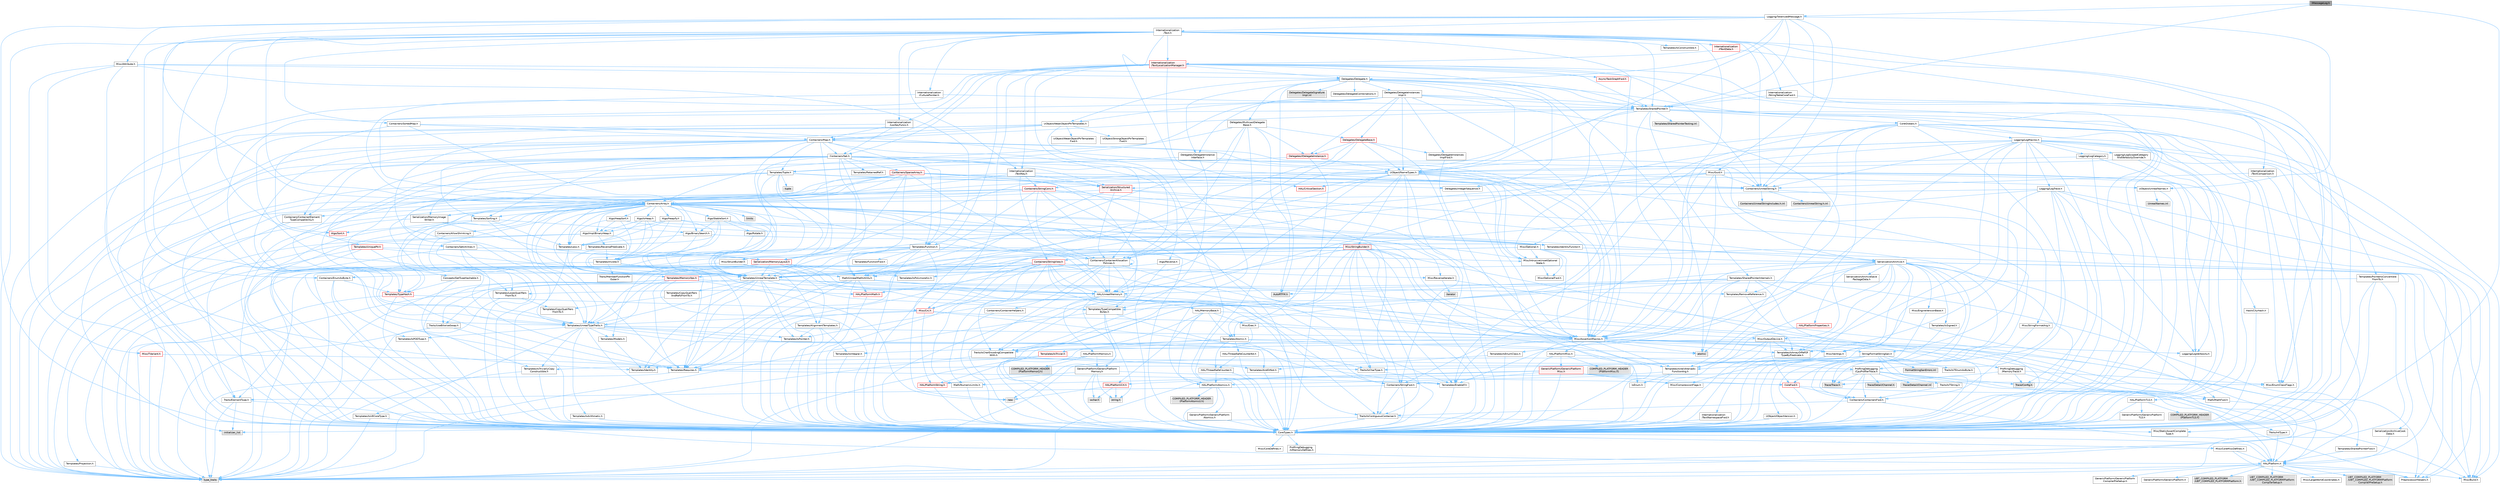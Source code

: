 digraph "IMessageLog.h"
{
 // INTERACTIVE_SVG=YES
 // LATEX_PDF_SIZE
  bgcolor="transparent";
  edge [fontname=Helvetica,fontsize=10,labelfontname=Helvetica,labelfontsize=10];
  node [fontname=Helvetica,fontsize=10,shape=box,height=0.2,width=0.4];
  Node1 [id="Node000001",label="IMessageLog.h",height=0.2,width=0.4,color="gray40", fillcolor="grey60", style="filled", fontcolor="black",tooltip=" "];
  Node1 -> Node2 [id="edge1_Node000001_Node000002",color="steelblue1",style="solid",tooltip=" "];
  Node2 [id="Node000002",label="CoreTypes.h",height=0.2,width=0.4,color="grey40", fillcolor="white", style="filled",URL="$dc/dec/CoreTypes_8h.html",tooltip=" "];
  Node2 -> Node3 [id="edge2_Node000002_Node000003",color="steelblue1",style="solid",tooltip=" "];
  Node3 [id="Node000003",label="HAL/Platform.h",height=0.2,width=0.4,color="grey40", fillcolor="white", style="filled",URL="$d9/dd0/Platform_8h.html",tooltip=" "];
  Node3 -> Node4 [id="edge3_Node000003_Node000004",color="steelblue1",style="solid",tooltip=" "];
  Node4 [id="Node000004",label="Misc/Build.h",height=0.2,width=0.4,color="grey40", fillcolor="white", style="filled",URL="$d3/dbb/Build_8h.html",tooltip=" "];
  Node3 -> Node5 [id="edge4_Node000003_Node000005",color="steelblue1",style="solid",tooltip=" "];
  Node5 [id="Node000005",label="Misc/LargeWorldCoordinates.h",height=0.2,width=0.4,color="grey40", fillcolor="white", style="filled",URL="$d2/dcb/LargeWorldCoordinates_8h.html",tooltip=" "];
  Node3 -> Node6 [id="edge5_Node000003_Node000006",color="steelblue1",style="solid",tooltip=" "];
  Node6 [id="Node000006",label="type_traits",height=0.2,width=0.4,color="grey60", fillcolor="#E0E0E0", style="filled",tooltip=" "];
  Node3 -> Node7 [id="edge6_Node000003_Node000007",color="steelblue1",style="solid",tooltip=" "];
  Node7 [id="Node000007",label="PreprocessorHelpers.h",height=0.2,width=0.4,color="grey40", fillcolor="white", style="filled",URL="$db/ddb/PreprocessorHelpers_8h.html",tooltip=" "];
  Node3 -> Node8 [id="edge7_Node000003_Node000008",color="steelblue1",style="solid",tooltip=" "];
  Node8 [id="Node000008",label="UBT_COMPILED_PLATFORM\l/UBT_COMPILED_PLATFORMPlatform\lCompilerPreSetup.h",height=0.2,width=0.4,color="grey60", fillcolor="#E0E0E0", style="filled",tooltip=" "];
  Node3 -> Node9 [id="edge8_Node000003_Node000009",color="steelblue1",style="solid",tooltip=" "];
  Node9 [id="Node000009",label="GenericPlatform/GenericPlatform\lCompilerPreSetup.h",height=0.2,width=0.4,color="grey40", fillcolor="white", style="filled",URL="$d9/dc8/GenericPlatformCompilerPreSetup_8h.html",tooltip=" "];
  Node3 -> Node10 [id="edge9_Node000003_Node000010",color="steelblue1",style="solid",tooltip=" "];
  Node10 [id="Node000010",label="GenericPlatform/GenericPlatform.h",height=0.2,width=0.4,color="grey40", fillcolor="white", style="filled",URL="$d6/d84/GenericPlatform_8h.html",tooltip=" "];
  Node3 -> Node11 [id="edge10_Node000003_Node000011",color="steelblue1",style="solid",tooltip=" "];
  Node11 [id="Node000011",label="UBT_COMPILED_PLATFORM\l/UBT_COMPILED_PLATFORMPlatform.h",height=0.2,width=0.4,color="grey60", fillcolor="#E0E0E0", style="filled",tooltip=" "];
  Node3 -> Node12 [id="edge11_Node000003_Node000012",color="steelblue1",style="solid",tooltip=" "];
  Node12 [id="Node000012",label="UBT_COMPILED_PLATFORM\l/UBT_COMPILED_PLATFORMPlatform\lCompilerSetup.h",height=0.2,width=0.4,color="grey60", fillcolor="#E0E0E0", style="filled",tooltip=" "];
  Node2 -> Node13 [id="edge12_Node000002_Node000013",color="steelblue1",style="solid",tooltip=" "];
  Node13 [id="Node000013",label="ProfilingDebugging\l/UMemoryDefines.h",height=0.2,width=0.4,color="grey40", fillcolor="white", style="filled",URL="$d2/da2/UMemoryDefines_8h.html",tooltip=" "];
  Node2 -> Node14 [id="edge13_Node000002_Node000014",color="steelblue1",style="solid",tooltip=" "];
  Node14 [id="Node000014",label="Misc/CoreMiscDefines.h",height=0.2,width=0.4,color="grey40", fillcolor="white", style="filled",URL="$da/d38/CoreMiscDefines_8h.html",tooltip=" "];
  Node14 -> Node3 [id="edge14_Node000014_Node000003",color="steelblue1",style="solid",tooltip=" "];
  Node14 -> Node7 [id="edge15_Node000014_Node000007",color="steelblue1",style="solid",tooltip=" "];
  Node2 -> Node15 [id="edge16_Node000002_Node000015",color="steelblue1",style="solid",tooltip=" "];
  Node15 [id="Node000015",label="Misc/CoreDefines.h",height=0.2,width=0.4,color="grey40", fillcolor="white", style="filled",URL="$d3/dd2/CoreDefines_8h.html",tooltip=" "];
  Node1 -> Node16 [id="edge17_Node000001_Node000016",color="steelblue1",style="solid",tooltip=" "];
  Node16 [id="Node000016",label="Templates/SharedPointer.h",height=0.2,width=0.4,color="grey40", fillcolor="white", style="filled",URL="$d2/d17/SharedPointer_8h.html",tooltip=" "];
  Node16 -> Node2 [id="edge18_Node000016_Node000002",color="steelblue1",style="solid",tooltip=" "];
  Node16 -> Node17 [id="edge19_Node000016_Node000017",color="steelblue1",style="solid",tooltip=" "];
  Node17 [id="Node000017",label="Misc/IntrusiveUnsetOptional\lState.h",height=0.2,width=0.4,color="grey40", fillcolor="white", style="filled",URL="$d2/d0a/IntrusiveUnsetOptionalState_8h.html",tooltip=" "];
  Node17 -> Node18 [id="edge20_Node000017_Node000018",color="steelblue1",style="solid",tooltip=" "];
  Node18 [id="Node000018",label="Misc/OptionalFwd.h",height=0.2,width=0.4,color="grey40", fillcolor="white", style="filled",URL="$dc/d50/OptionalFwd_8h.html",tooltip=" "];
  Node16 -> Node19 [id="edge21_Node000016_Node000019",color="steelblue1",style="solid",tooltip=" "];
  Node19 [id="Node000019",label="Templates/PointerIsConvertible\lFromTo.h",height=0.2,width=0.4,color="grey40", fillcolor="white", style="filled",URL="$d6/d65/PointerIsConvertibleFromTo_8h.html",tooltip=" "];
  Node19 -> Node2 [id="edge22_Node000019_Node000002",color="steelblue1",style="solid",tooltip=" "];
  Node19 -> Node20 [id="edge23_Node000019_Node000020",color="steelblue1",style="solid",tooltip=" "];
  Node20 [id="Node000020",label="Misc/StaticAssertComplete\lType.h",height=0.2,width=0.4,color="grey40", fillcolor="white", style="filled",URL="$d5/d4e/StaticAssertCompleteType_8h.html",tooltip=" "];
  Node19 -> Node21 [id="edge24_Node000019_Node000021",color="steelblue1",style="solid",tooltip=" "];
  Node21 [id="Node000021",label="Templates/LosesQualifiers\lFromTo.h",height=0.2,width=0.4,color="grey40", fillcolor="white", style="filled",URL="$d2/db3/LosesQualifiersFromTo_8h.html",tooltip=" "];
  Node21 -> Node22 [id="edge25_Node000021_Node000022",color="steelblue1",style="solid",tooltip=" "];
  Node22 [id="Node000022",label="Templates/CopyQualifiers\lFromTo.h",height=0.2,width=0.4,color="grey40", fillcolor="white", style="filled",URL="$d5/db4/CopyQualifiersFromTo_8h.html",tooltip=" "];
  Node21 -> Node6 [id="edge26_Node000021_Node000006",color="steelblue1",style="solid",tooltip=" "];
  Node19 -> Node6 [id="edge27_Node000019_Node000006",color="steelblue1",style="solid",tooltip=" "];
  Node16 -> Node23 [id="edge28_Node000016_Node000023",color="steelblue1",style="solid",tooltip=" "];
  Node23 [id="Node000023",label="Misc/AssertionMacros.h",height=0.2,width=0.4,color="grey40", fillcolor="white", style="filled",URL="$d0/dfa/AssertionMacros_8h.html",tooltip=" "];
  Node23 -> Node2 [id="edge29_Node000023_Node000002",color="steelblue1",style="solid",tooltip=" "];
  Node23 -> Node3 [id="edge30_Node000023_Node000003",color="steelblue1",style="solid",tooltip=" "];
  Node23 -> Node24 [id="edge31_Node000023_Node000024",color="steelblue1",style="solid",tooltip=" "];
  Node24 [id="Node000024",label="HAL/PlatformMisc.h",height=0.2,width=0.4,color="grey40", fillcolor="white", style="filled",URL="$d0/df5/PlatformMisc_8h.html",tooltip=" "];
  Node24 -> Node2 [id="edge32_Node000024_Node000002",color="steelblue1",style="solid",tooltip=" "];
  Node24 -> Node25 [id="edge33_Node000024_Node000025",color="steelblue1",style="solid",tooltip=" "];
  Node25 [id="Node000025",label="GenericPlatform/GenericPlatform\lMisc.h",height=0.2,width=0.4,color="red", fillcolor="#FFF0F0", style="filled",URL="$db/d9a/GenericPlatformMisc_8h.html",tooltip=" "];
  Node25 -> Node26 [id="edge34_Node000025_Node000026",color="steelblue1",style="solid",tooltip=" "];
  Node26 [id="Node000026",label="Containers/StringFwd.h",height=0.2,width=0.4,color="grey40", fillcolor="white", style="filled",URL="$df/d37/StringFwd_8h.html",tooltip=" "];
  Node26 -> Node2 [id="edge35_Node000026_Node000002",color="steelblue1",style="solid",tooltip=" "];
  Node26 -> Node27 [id="edge36_Node000026_Node000027",color="steelblue1",style="solid",tooltip=" "];
  Node27 [id="Node000027",label="Traits/ElementType.h",height=0.2,width=0.4,color="grey40", fillcolor="white", style="filled",URL="$d5/d4f/ElementType_8h.html",tooltip=" "];
  Node27 -> Node3 [id="edge37_Node000027_Node000003",color="steelblue1",style="solid",tooltip=" "];
  Node27 -> Node28 [id="edge38_Node000027_Node000028",color="steelblue1",style="solid",tooltip=" "];
  Node28 [id="Node000028",label="initializer_list",height=0.2,width=0.4,color="grey60", fillcolor="#E0E0E0", style="filled",tooltip=" "];
  Node27 -> Node6 [id="edge39_Node000027_Node000006",color="steelblue1",style="solid",tooltip=" "];
  Node26 -> Node29 [id="edge40_Node000026_Node000029",color="steelblue1",style="solid",tooltip=" "];
  Node29 [id="Node000029",label="Traits/IsContiguousContainer.h",height=0.2,width=0.4,color="grey40", fillcolor="white", style="filled",URL="$d5/d3c/IsContiguousContainer_8h.html",tooltip=" "];
  Node29 -> Node2 [id="edge41_Node000029_Node000002",color="steelblue1",style="solid",tooltip=" "];
  Node29 -> Node20 [id="edge42_Node000029_Node000020",color="steelblue1",style="solid",tooltip=" "];
  Node29 -> Node28 [id="edge43_Node000029_Node000028",color="steelblue1",style="solid",tooltip=" "];
  Node25 -> Node30 [id="edge44_Node000025_Node000030",color="steelblue1",style="solid",tooltip=" "];
  Node30 [id="Node000030",label="CoreFwd.h",height=0.2,width=0.4,color="red", fillcolor="#FFF0F0", style="filled",URL="$d1/d1e/CoreFwd_8h.html",tooltip=" "];
  Node30 -> Node2 [id="edge45_Node000030_Node000002",color="steelblue1",style="solid",tooltip=" "];
  Node30 -> Node31 [id="edge46_Node000030_Node000031",color="steelblue1",style="solid",tooltip=" "];
  Node31 [id="Node000031",label="Containers/ContainersFwd.h",height=0.2,width=0.4,color="grey40", fillcolor="white", style="filled",URL="$d4/d0a/ContainersFwd_8h.html",tooltip=" "];
  Node31 -> Node3 [id="edge47_Node000031_Node000003",color="steelblue1",style="solid",tooltip=" "];
  Node31 -> Node2 [id="edge48_Node000031_Node000002",color="steelblue1",style="solid",tooltip=" "];
  Node31 -> Node29 [id="edge49_Node000031_Node000029",color="steelblue1",style="solid",tooltip=" "];
  Node30 -> Node32 [id="edge50_Node000030_Node000032",color="steelblue1",style="solid",tooltip=" "];
  Node32 [id="Node000032",label="Math/MathFwd.h",height=0.2,width=0.4,color="grey40", fillcolor="white", style="filled",URL="$d2/d10/MathFwd_8h.html",tooltip=" "];
  Node32 -> Node3 [id="edge51_Node000032_Node000003",color="steelblue1",style="solid",tooltip=" "];
  Node25 -> Node2 [id="edge52_Node000025_Node000002",color="steelblue1",style="solid",tooltip=" "];
  Node25 -> Node35 [id="edge53_Node000025_Node000035",color="steelblue1",style="solid",tooltip=" "];
  Node35 [id="Node000035",label="HAL/PlatformCrt.h",height=0.2,width=0.4,color="red", fillcolor="#FFF0F0", style="filled",URL="$d8/d75/PlatformCrt_8h.html",tooltip=" "];
  Node35 -> Node36 [id="edge54_Node000035_Node000036",color="steelblue1",style="solid",tooltip=" "];
  Node36 [id="Node000036",label="new",height=0.2,width=0.4,color="grey60", fillcolor="#E0E0E0", style="filled",tooltip=" "];
  Node35 -> Node37 [id="edge55_Node000035_Node000037",color="steelblue1",style="solid",tooltip=" "];
  Node37 [id="Node000037",label="wchar.h",height=0.2,width=0.4,color="grey60", fillcolor="#E0E0E0", style="filled",tooltip=" "];
  Node35 -> Node44 [id="edge56_Node000035_Node000044",color="steelblue1",style="solid",tooltip=" "];
  Node44 [id="Node000044",label="string.h",height=0.2,width=0.4,color="grey60", fillcolor="#E0E0E0", style="filled",tooltip=" "];
  Node25 -> Node45 [id="edge57_Node000025_Node000045",color="steelblue1",style="solid",tooltip=" "];
  Node45 [id="Node000045",label="Math/NumericLimits.h",height=0.2,width=0.4,color="grey40", fillcolor="white", style="filled",URL="$df/d1b/NumericLimits_8h.html",tooltip=" "];
  Node45 -> Node2 [id="edge58_Node000045_Node000002",color="steelblue1",style="solid",tooltip=" "];
  Node25 -> Node46 [id="edge59_Node000025_Node000046",color="steelblue1",style="solid",tooltip=" "];
  Node46 [id="Node000046",label="Misc/CompressionFlags.h",height=0.2,width=0.4,color="grey40", fillcolor="white", style="filled",URL="$d9/d76/CompressionFlags_8h.html",tooltip=" "];
  Node25 -> Node47 [id="edge60_Node000025_Node000047",color="steelblue1",style="solid",tooltip=" "];
  Node47 [id="Node000047",label="Misc/EnumClassFlags.h",height=0.2,width=0.4,color="grey40", fillcolor="white", style="filled",URL="$d8/de7/EnumClassFlags_8h.html",tooltip=" "];
  Node24 -> Node50 [id="edge61_Node000024_Node000050",color="steelblue1",style="solid",tooltip=" "];
  Node50 [id="Node000050",label="COMPILED_PLATFORM_HEADER\l(PlatformMisc.h)",height=0.2,width=0.4,color="grey60", fillcolor="#E0E0E0", style="filled",tooltip=" "];
  Node24 -> Node51 [id="edge62_Node000024_Node000051",color="steelblue1",style="solid",tooltip=" "];
  Node51 [id="Node000051",label="ProfilingDebugging\l/CpuProfilerTrace.h",height=0.2,width=0.4,color="grey40", fillcolor="white", style="filled",URL="$da/dcb/CpuProfilerTrace_8h.html",tooltip=" "];
  Node51 -> Node2 [id="edge63_Node000051_Node000002",color="steelblue1",style="solid",tooltip=" "];
  Node51 -> Node31 [id="edge64_Node000051_Node000031",color="steelblue1",style="solid",tooltip=" "];
  Node51 -> Node52 [id="edge65_Node000051_Node000052",color="steelblue1",style="solid",tooltip=" "];
  Node52 [id="Node000052",label="HAL/PlatformAtomics.h",height=0.2,width=0.4,color="grey40", fillcolor="white", style="filled",URL="$d3/d36/PlatformAtomics_8h.html",tooltip=" "];
  Node52 -> Node2 [id="edge66_Node000052_Node000002",color="steelblue1",style="solid",tooltip=" "];
  Node52 -> Node53 [id="edge67_Node000052_Node000053",color="steelblue1",style="solid",tooltip=" "];
  Node53 [id="Node000053",label="GenericPlatform/GenericPlatform\lAtomics.h",height=0.2,width=0.4,color="grey40", fillcolor="white", style="filled",URL="$da/d72/GenericPlatformAtomics_8h.html",tooltip=" "];
  Node53 -> Node2 [id="edge68_Node000053_Node000002",color="steelblue1",style="solid",tooltip=" "];
  Node52 -> Node54 [id="edge69_Node000052_Node000054",color="steelblue1",style="solid",tooltip=" "];
  Node54 [id="Node000054",label="COMPILED_PLATFORM_HEADER\l(PlatformAtomics.h)",height=0.2,width=0.4,color="grey60", fillcolor="#E0E0E0", style="filled",tooltip=" "];
  Node51 -> Node7 [id="edge70_Node000051_Node000007",color="steelblue1",style="solid",tooltip=" "];
  Node51 -> Node4 [id="edge71_Node000051_Node000004",color="steelblue1",style="solid",tooltip=" "];
  Node51 -> Node55 [id="edge72_Node000051_Node000055",color="steelblue1",style="solid",tooltip=" "];
  Node55 [id="Node000055",label="Trace/Config.h",height=0.2,width=0.4,color="grey60", fillcolor="#E0E0E0", style="filled",tooltip=" "];
  Node51 -> Node56 [id="edge73_Node000051_Node000056",color="steelblue1",style="solid",tooltip=" "];
  Node56 [id="Node000056",label="Trace/Detail/Channel.h",height=0.2,width=0.4,color="grey60", fillcolor="#E0E0E0", style="filled",tooltip=" "];
  Node51 -> Node57 [id="edge74_Node000051_Node000057",color="steelblue1",style="solid",tooltip=" "];
  Node57 [id="Node000057",label="Trace/Detail/Channel.inl",height=0.2,width=0.4,color="grey60", fillcolor="#E0E0E0", style="filled",tooltip=" "];
  Node51 -> Node58 [id="edge75_Node000051_Node000058",color="steelblue1",style="solid",tooltip=" "];
  Node58 [id="Node000058",label="Trace/Trace.h",height=0.2,width=0.4,color="grey60", fillcolor="#E0E0E0", style="filled",tooltip=" "];
  Node23 -> Node7 [id="edge76_Node000023_Node000007",color="steelblue1",style="solid",tooltip=" "];
  Node23 -> Node59 [id="edge77_Node000023_Node000059",color="steelblue1",style="solid",tooltip=" "];
  Node59 [id="Node000059",label="Templates/EnableIf.h",height=0.2,width=0.4,color="grey40", fillcolor="white", style="filled",URL="$d7/d60/EnableIf_8h.html",tooltip=" "];
  Node59 -> Node2 [id="edge78_Node000059_Node000002",color="steelblue1",style="solid",tooltip=" "];
  Node23 -> Node60 [id="edge79_Node000023_Node000060",color="steelblue1",style="solid",tooltip=" "];
  Node60 [id="Node000060",label="Templates/IsArrayOrRefOf\lTypeByPredicate.h",height=0.2,width=0.4,color="grey40", fillcolor="white", style="filled",URL="$d6/da1/IsArrayOrRefOfTypeByPredicate_8h.html",tooltip=" "];
  Node60 -> Node2 [id="edge80_Node000060_Node000002",color="steelblue1",style="solid",tooltip=" "];
  Node23 -> Node61 [id="edge81_Node000023_Node000061",color="steelblue1",style="solid",tooltip=" "];
  Node61 [id="Node000061",label="Templates/IsValidVariadic\lFunctionArg.h",height=0.2,width=0.4,color="grey40", fillcolor="white", style="filled",URL="$d0/dc8/IsValidVariadicFunctionArg_8h.html",tooltip=" "];
  Node61 -> Node2 [id="edge82_Node000061_Node000002",color="steelblue1",style="solid",tooltip=" "];
  Node61 -> Node62 [id="edge83_Node000061_Node000062",color="steelblue1",style="solid",tooltip=" "];
  Node62 [id="Node000062",label="IsEnum.h",height=0.2,width=0.4,color="grey40", fillcolor="white", style="filled",URL="$d4/de5/IsEnum_8h.html",tooltip=" "];
  Node61 -> Node6 [id="edge84_Node000061_Node000006",color="steelblue1",style="solid",tooltip=" "];
  Node23 -> Node63 [id="edge85_Node000023_Node000063",color="steelblue1",style="solid",tooltip=" "];
  Node63 [id="Node000063",label="Traits/IsCharEncodingCompatible\lWith.h",height=0.2,width=0.4,color="grey40", fillcolor="white", style="filled",URL="$df/dd1/IsCharEncodingCompatibleWith_8h.html",tooltip=" "];
  Node63 -> Node6 [id="edge86_Node000063_Node000006",color="steelblue1",style="solid",tooltip=" "];
  Node63 -> Node64 [id="edge87_Node000063_Node000064",color="steelblue1",style="solid",tooltip=" "];
  Node64 [id="Node000064",label="Traits/IsCharType.h",height=0.2,width=0.4,color="grey40", fillcolor="white", style="filled",URL="$db/d51/IsCharType_8h.html",tooltip=" "];
  Node64 -> Node2 [id="edge88_Node000064_Node000002",color="steelblue1",style="solid",tooltip=" "];
  Node23 -> Node65 [id="edge89_Node000023_Node000065",color="steelblue1",style="solid",tooltip=" "];
  Node65 [id="Node000065",label="Misc/VarArgs.h",height=0.2,width=0.4,color="grey40", fillcolor="white", style="filled",URL="$d5/d6f/VarArgs_8h.html",tooltip=" "];
  Node65 -> Node2 [id="edge90_Node000065_Node000002",color="steelblue1",style="solid",tooltip=" "];
  Node23 -> Node66 [id="edge91_Node000023_Node000066",color="steelblue1",style="solid",tooltip=" "];
  Node66 [id="Node000066",label="String/FormatStringSan.h",height=0.2,width=0.4,color="grey40", fillcolor="white", style="filled",URL="$d3/d8b/FormatStringSan_8h.html",tooltip=" "];
  Node66 -> Node6 [id="edge92_Node000066_Node000006",color="steelblue1",style="solid",tooltip=" "];
  Node66 -> Node2 [id="edge93_Node000066_Node000002",color="steelblue1",style="solid",tooltip=" "];
  Node66 -> Node67 [id="edge94_Node000066_Node000067",color="steelblue1",style="solid",tooltip=" "];
  Node67 [id="Node000067",label="Templates/Requires.h",height=0.2,width=0.4,color="grey40", fillcolor="white", style="filled",URL="$dc/d96/Requires_8h.html",tooltip=" "];
  Node67 -> Node59 [id="edge95_Node000067_Node000059",color="steelblue1",style="solid",tooltip=" "];
  Node67 -> Node6 [id="edge96_Node000067_Node000006",color="steelblue1",style="solid",tooltip=" "];
  Node66 -> Node68 [id="edge97_Node000066_Node000068",color="steelblue1",style="solid",tooltip=" "];
  Node68 [id="Node000068",label="Templates/Identity.h",height=0.2,width=0.4,color="grey40", fillcolor="white", style="filled",URL="$d0/dd5/Identity_8h.html",tooltip=" "];
  Node66 -> Node61 [id="edge98_Node000066_Node000061",color="steelblue1",style="solid",tooltip=" "];
  Node66 -> Node64 [id="edge99_Node000066_Node000064",color="steelblue1",style="solid",tooltip=" "];
  Node66 -> Node69 [id="edge100_Node000066_Node000069",color="steelblue1",style="solid",tooltip=" "];
  Node69 [id="Node000069",label="Traits/IsTEnumAsByte.h",height=0.2,width=0.4,color="grey40", fillcolor="white", style="filled",URL="$d1/de6/IsTEnumAsByte_8h.html",tooltip=" "];
  Node66 -> Node70 [id="edge101_Node000066_Node000070",color="steelblue1",style="solid",tooltip=" "];
  Node70 [id="Node000070",label="Traits/IsTString.h",height=0.2,width=0.4,color="grey40", fillcolor="white", style="filled",URL="$d0/df8/IsTString_8h.html",tooltip=" "];
  Node70 -> Node31 [id="edge102_Node000070_Node000031",color="steelblue1",style="solid",tooltip=" "];
  Node66 -> Node31 [id="edge103_Node000066_Node000031",color="steelblue1",style="solid",tooltip=" "];
  Node66 -> Node71 [id="edge104_Node000066_Node000071",color="steelblue1",style="solid",tooltip=" "];
  Node71 [id="Node000071",label="FormatStringSanErrors.inl",height=0.2,width=0.4,color="grey60", fillcolor="#E0E0E0", style="filled",tooltip=" "];
  Node23 -> Node72 [id="edge105_Node000023_Node000072",color="steelblue1",style="solid",tooltip=" "];
  Node72 [id="Node000072",label="atomic",height=0.2,width=0.4,color="grey60", fillcolor="#E0E0E0", style="filled",tooltip=" "];
  Node16 -> Node73 [id="edge106_Node000016_Node000073",color="steelblue1",style="solid",tooltip=" "];
  Node73 [id="Node000073",label="HAL/UnrealMemory.h",height=0.2,width=0.4,color="grey40", fillcolor="white", style="filled",URL="$d9/d96/UnrealMemory_8h.html",tooltip=" "];
  Node73 -> Node2 [id="edge107_Node000073_Node000002",color="steelblue1",style="solid",tooltip=" "];
  Node73 -> Node74 [id="edge108_Node000073_Node000074",color="steelblue1",style="solid",tooltip=" "];
  Node74 [id="Node000074",label="GenericPlatform/GenericPlatform\lMemory.h",height=0.2,width=0.4,color="grey40", fillcolor="white", style="filled",URL="$dd/d22/GenericPlatformMemory_8h.html",tooltip=" "];
  Node74 -> Node30 [id="edge109_Node000074_Node000030",color="steelblue1",style="solid",tooltip=" "];
  Node74 -> Node2 [id="edge110_Node000074_Node000002",color="steelblue1",style="solid",tooltip=" "];
  Node74 -> Node75 [id="edge111_Node000074_Node000075",color="steelblue1",style="solid",tooltip=" "];
  Node75 [id="Node000075",label="HAL/PlatformString.h",height=0.2,width=0.4,color="red", fillcolor="#FFF0F0", style="filled",URL="$db/db5/PlatformString_8h.html",tooltip=" "];
  Node75 -> Node2 [id="edge112_Node000075_Node000002",color="steelblue1",style="solid",tooltip=" "];
  Node74 -> Node44 [id="edge113_Node000074_Node000044",color="steelblue1",style="solid",tooltip=" "];
  Node74 -> Node37 [id="edge114_Node000074_Node000037",color="steelblue1",style="solid",tooltip=" "];
  Node73 -> Node77 [id="edge115_Node000073_Node000077",color="steelblue1",style="solid",tooltip=" "];
  Node77 [id="Node000077",label="HAL/MemoryBase.h",height=0.2,width=0.4,color="grey40", fillcolor="white", style="filled",URL="$d6/d9f/MemoryBase_8h.html",tooltip=" "];
  Node77 -> Node2 [id="edge116_Node000077_Node000002",color="steelblue1",style="solid",tooltip=" "];
  Node77 -> Node52 [id="edge117_Node000077_Node000052",color="steelblue1",style="solid",tooltip=" "];
  Node77 -> Node35 [id="edge118_Node000077_Node000035",color="steelblue1",style="solid",tooltip=" "];
  Node77 -> Node78 [id="edge119_Node000077_Node000078",color="steelblue1",style="solid",tooltip=" "];
  Node78 [id="Node000078",label="Misc/Exec.h",height=0.2,width=0.4,color="grey40", fillcolor="white", style="filled",URL="$de/ddb/Exec_8h.html",tooltip=" "];
  Node78 -> Node2 [id="edge120_Node000078_Node000002",color="steelblue1",style="solid",tooltip=" "];
  Node78 -> Node23 [id="edge121_Node000078_Node000023",color="steelblue1",style="solid",tooltip=" "];
  Node77 -> Node79 [id="edge122_Node000077_Node000079",color="steelblue1",style="solid",tooltip=" "];
  Node79 [id="Node000079",label="Misc/OutputDevice.h",height=0.2,width=0.4,color="grey40", fillcolor="white", style="filled",URL="$d7/d32/OutputDevice_8h.html",tooltip=" "];
  Node79 -> Node30 [id="edge123_Node000079_Node000030",color="steelblue1",style="solid",tooltip=" "];
  Node79 -> Node2 [id="edge124_Node000079_Node000002",color="steelblue1",style="solid",tooltip=" "];
  Node79 -> Node80 [id="edge125_Node000079_Node000080",color="steelblue1",style="solid",tooltip=" "];
  Node80 [id="Node000080",label="Logging/LogVerbosity.h",height=0.2,width=0.4,color="grey40", fillcolor="white", style="filled",URL="$d2/d8f/LogVerbosity_8h.html",tooltip=" "];
  Node80 -> Node2 [id="edge126_Node000080_Node000002",color="steelblue1",style="solid",tooltip=" "];
  Node79 -> Node65 [id="edge127_Node000079_Node000065",color="steelblue1",style="solid",tooltip=" "];
  Node79 -> Node60 [id="edge128_Node000079_Node000060",color="steelblue1",style="solid",tooltip=" "];
  Node79 -> Node61 [id="edge129_Node000079_Node000061",color="steelblue1",style="solid",tooltip=" "];
  Node79 -> Node63 [id="edge130_Node000079_Node000063",color="steelblue1",style="solid",tooltip=" "];
  Node77 -> Node81 [id="edge131_Node000077_Node000081",color="steelblue1",style="solid",tooltip=" "];
  Node81 [id="Node000081",label="Templates/Atomic.h",height=0.2,width=0.4,color="grey40", fillcolor="white", style="filled",URL="$d3/d91/Atomic_8h.html",tooltip=" "];
  Node81 -> Node82 [id="edge132_Node000081_Node000082",color="steelblue1",style="solid",tooltip=" "];
  Node82 [id="Node000082",label="HAL/ThreadSafeCounter.h",height=0.2,width=0.4,color="grey40", fillcolor="white", style="filled",URL="$dc/dc9/ThreadSafeCounter_8h.html",tooltip=" "];
  Node82 -> Node2 [id="edge133_Node000082_Node000002",color="steelblue1",style="solid",tooltip=" "];
  Node82 -> Node52 [id="edge134_Node000082_Node000052",color="steelblue1",style="solid",tooltip=" "];
  Node81 -> Node83 [id="edge135_Node000081_Node000083",color="steelblue1",style="solid",tooltip=" "];
  Node83 [id="Node000083",label="HAL/ThreadSafeCounter64.h",height=0.2,width=0.4,color="grey40", fillcolor="white", style="filled",URL="$d0/d12/ThreadSafeCounter64_8h.html",tooltip=" "];
  Node83 -> Node2 [id="edge136_Node000083_Node000002",color="steelblue1",style="solid",tooltip=" "];
  Node83 -> Node82 [id="edge137_Node000083_Node000082",color="steelblue1",style="solid",tooltip=" "];
  Node81 -> Node84 [id="edge138_Node000081_Node000084",color="steelblue1",style="solid",tooltip=" "];
  Node84 [id="Node000084",label="Templates/IsIntegral.h",height=0.2,width=0.4,color="grey40", fillcolor="white", style="filled",URL="$da/d64/IsIntegral_8h.html",tooltip=" "];
  Node84 -> Node2 [id="edge139_Node000084_Node000002",color="steelblue1",style="solid",tooltip=" "];
  Node81 -> Node85 [id="edge140_Node000081_Node000085",color="steelblue1",style="solid",tooltip=" "];
  Node85 [id="Node000085",label="Templates/IsTrivial.h",height=0.2,width=0.4,color="red", fillcolor="#FFF0F0", style="filled",URL="$da/d4c/IsTrivial_8h.html",tooltip=" "];
  Node85 -> Node86 [id="edge141_Node000085_Node000086",color="steelblue1",style="solid",tooltip=" "];
  Node86 [id="Node000086",label="Templates/AndOrNot.h",height=0.2,width=0.4,color="grey40", fillcolor="white", style="filled",URL="$db/d0a/AndOrNot_8h.html",tooltip=" "];
  Node86 -> Node2 [id="edge142_Node000086_Node000002",color="steelblue1",style="solid",tooltip=" "];
  Node85 -> Node87 [id="edge143_Node000085_Node000087",color="steelblue1",style="solid",tooltip=" "];
  Node87 [id="Node000087",label="Templates/IsTriviallyCopy\lConstructible.h",height=0.2,width=0.4,color="grey40", fillcolor="white", style="filled",URL="$d3/d78/IsTriviallyCopyConstructible_8h.html",tooltip=" "];
  Node87 -> Node2 [id="edge144_Node000087_Node000002",color="steelblue1",style="solid",tooltip=" "];
  Node87 -> Node6 [id="edge145_Node000087_Node000006",color="steelblue1",style="solid",tooltip=" "];
  Node85 -> Node6 [id="edge146_Node000085_Node000006",color="steelblue1",style="solid",tooltip=" "];
  Node81 -> Node89 [id="edge147_Node000081_Node000089",color="steelblue1",style="solid",tooltip=" "];
  Node89 [id="Node000089",label="Traits/IntType.h",height=0.2,width=0.4,color="grey40", fillcolor="white", style="filled",URL="$d7/deb/IntType_8h.html",tooltip=" "];
  Node89 -> Node3 [id="edge148_Node000089_Node000003",color="steelblue1",style="solid",tooltip=" "];
  Node81 -> Node72 [id="edge149_Node000081_Node000072",color="steelblue1",style="solid",tooltip=" "];
  Node73 -> Node90 [id="edge150_Node000073_Node000090",color="steelblue1",style="solid",tooltip=" "];
  Node90 [id="Node000090",label="HAL/PlatformMemory.h",height=0.2,width=0.4,color="grey40", fillcolor="white", style="filled",URL="$de/d68/PlatformMemory_8h.html",tooltip=" "];
  Node90 -> Node2 [id="edge151_Node000090_Node000002",color="steelblue1",style="solid",tooltip=" "];
  Node90 -> Node74 [id="edge152_Node000090_Node000074",color="steelblue1",style="solid",tooltip=" "];
  Node90 -> Node91 [id="edge153_Node000090_Node000091",color="steelblue1",style="solid",tooltip=" "];
  Node91 [id="Node000091",label="COMPILED_PLATFORM_HEADER\l(PlatformMemory.h)",height=0.2,width=0.4,color="grey60", fillcolor="#E0E0E0", style="filled",tooltip=" "];
  Node73 -> Node92 [id="edge154_Node000073_Node000092",color="steelblue1",style="solid",tooltip=" "];
  Node92 [id="Node000092",label="ProfilingDebugging\l/MemoryTrace.h",height=0.2,width=0.4,color="grey40", fillcolor="white", style="filled",URL="$da/dd7/MemoryTrace_8h.html",tooltip=" "];
  Node92 -> Node3 [id="edge155_Node000092_Node000003",color="steelblue1",style="solid",tooltip=" "];
  Node92 -> Node47 [id="edge156_Node000092_Node000047",color="steelblue1",style="solid",tooltip=" "];
  Node92 -> Node55 [id="edge157_Node000092_Node000055",color="steelblue1",style="solid",tooltip=" "];
  Node92 -> Node58 [id="edge158_Node000092_Node000058",color="steelblue1",style="solid",tooltip=" "];
  Node73 -> Node93 [id="edge159_Node000073_Node000093",color="steelblue1",style="solid",tooltip=" "];
  Node93 [id="Node000093",label="Templates/IsPointer.h",height=0.2,width=0.4,color="grey40", fillcolor="white", style="filled",URL="$d7/d05/IsPointer_8h.html",tooltip=" "];
  Node93 -> Node2 [id="edge160_Node000093_Node000002",color="steelblue1",style="solid",tooltip=" "];
  Node16 -> Node94 [id="edge161_Node000016_Node000094",color="steelblue1",style="solid",tooltip=" "];
  Node94 [id="Node000094",label="Containers/Array.h",height=0.2,width=0.4,color="grey40", fillcolor="white", style="filled",URL="$df/dd0/Array_8h.html",tooltip=" "];
  Node94 -> Node2 [id="edge162_Node000094_Node000002",color="steelblue1",style="solid",tooltip=" "];
  Node94 -> Node23 [id="edge163_Node000094_Node000023",color="steelblue1",style="solid",tooltip=" "];
  Node94 -> Node17 [id="edge164_Node000094_Node000017",color="steelblue1",style="solid",tooltip=" "];
  Node94 -> Node95 [id="edge165_Node000094_Node000095",color="steelblue1",style="solid",tooltip=" "];
  Node95 [id="Node000095",label="Misc/ReverseIterate.h",height=0.2,width=0.4,color="grey40", fillcolor="white", style="filled",URL="$db/de3/ReverseIterate_8h.html",tooltip=" "];
  Node95 -> Node3 [id="edge166_Node000095_Node000003",color="steelblue1",style="solid",tooltip=" "];
  Node95 -> Node96 [id="edge167_Node000095_Node000096",color="steelblue1",style="solid",tooltip=" "];
  Node96 [id="Node000096",label="iterator",height=0.2,width=0.4,color="grey60", fillcolor="#E0E0E0", style="filled",tooltip=" "];
  Node94 -> Node73 [id="edge168_Node000094_Node000073",color="steelblue1",style="solid",tooltip=" "];
  Node94 -> Node97 [id="edge169_Node000094_Node000097",color="steelblue1",style="solid",tooltip=" "];
  Node97 [id="Node000097",label="Templates/UnrealTypeTraits.h",height=0.2,width=0.4,color="grey40", fillcolor="white", style="filled",URL="$d2/d2d/UnrealTypeTraits_8h.html",tooltip=" "];
  Node97 -> Node2 [id="edge170_Node000097_Node000002",color="steelblue1",style="solid",tooltip=" "];
  Node97 -> Node93 [id="edge171_Node000097_Node000093",color="steelblue1",style="solid",tooltip=" "];
  Node97 -> Node23 [id="edge172_Node000097_Node000023",color="steelblue1",style="solid",tooltip=" "];
  Node97 -> Node86 [id="edge173_Node000097_Node000086",color="steelblue1",style="solid",tooltip=" "];
  Node97 -> Node59 [id="edge174_Node000097_Node000059",color="steelblue1",style="solid",tooltip=" "];
  Node97 -> Node98 [id="edge175_Node000097_Node000098",color="steelblue1",style="solid",tooltip=" "];
  Node98 [id="Node000098",label="Templates/IsArithmetic.h",height=0.2,width=0.4,color="grey40", fillcolor="white", style="filled",URL="$d2/d5d/IsArithmetic_8h.html",tooltip=" "];
  Node98 -> Node2 [id="edge176_Node000098_Node000002",color="steelblue1",style="solid",tooltip=" "];
  Node97 -> Node62 [id="edge177_Node000097_Node000062",color="steelblue1",style="solid",tooltip=" "];
  Node97 -> Node99 [id="edge178_Node000097_Node000099",color="steelblue1",style="solid",tooltip=" "];
  Node99 [id="Node000099",label="Templates/Models.h",height=0.2,width=0.4,color="grey40", fillcolor="white", style="filled",URL="$d3/d0c/Models_8h.html",tooltip=" "];
  Node99 -> Node68 [id="edge179_Node000099_Node000068",color="steelblue1",style="solid",tooltip=" "];
  Node97 -> Node100 [id="edge180_Node000097_Node000100",color="steelblue1",style="solid",tooltip=" "];
  Node100 [id="Node000100",label="Templates/IsPODType.h",height=0.2,width=0.4,color="grey40", fillcolor="white", style="filled",URL="$d7/db1/IsPODType_8h.html",tooltip=" "];
  Node100 -> Node2 [id="edge181_Node000100_Node000002",color="steelblue1",style="solid",tooltip=" "];
  Node97 -> Node101 [id="edge182_Node000097_Node000101",color="steelblue1",style="solid",tooltip=" "];
  Node101 [id="Node000101",label="Templates/IsUECoreType.h",height=0.2,width=0.4,color="grey40", fillcolor="white", style="filled",URL="$d1/db8/IsUECoreType_8h.html",tooltip=" "];
  Node101 -> Node2 [id="edge183_Node000101_Node000002",color="steelblue1",style="solid",tooltip=" "];
  Node101 -> Node6 [id="edge184_Node000101_Node000006",color="steelblue1",style="solid",tooltip=" "];
  Node97 -> Node87 [id="edge185_Node000097_Node000087",color="steelblue1",style="solid",tooltip=" "];
  Node94 -> Node102 [id="edge186_Node000094_Node000102",color="steelblue1",style="solid",tooltip=" "];
  Node102 [id="Node000102",label="Templates/UnrealTemplate.h",height=0.2,width=0.4,color="grey40", fillcolor="white", style="filled",URL="$d4/d24/UnrealTemplate_8h.html",tooltip=" "];
  Node102 -> Node2 [id="edge187_Node000102_Node000002",color="steelblue1",style="solid",tooltip=" "];
  Node102 -> Node93 [id="edge188_Node000102_Node000093",color="steelblue1",style="solid",tooltip=" "];
  Node102 -> Node73 [id="edge189_Node000102_Node000073",color="steelblue1",style="solid",tooltip=" "];
  Node102 -> Node103 [id="edge190_Node000102_Node000103",color="steelblue1",style="solid",tooltip=" "];
  Node103 [id="Node000103",label="Templates/CopyQualifiers\lAndRefsFromTo.h",height=0.2,width=0.4,color="grey40", fillcolor="white", style="filled",URL="$d3/db3/CopyQualifiersAndRefsFromTo_8h.html",tooltip=" "];
  Node103 -> Node22 [id="edge191_Node000103_Node000022",color="steelblue1",style="solid",tooltip=" "];
  Node102 -> Node97 [id="edge192_Node000102_Node000097",color="steelblue1",style="solid",tooltip=" "];
  Node102 -> Node104 [id="edge193_Node000102_Node000104",color="steelblue1",style="solid",tooltip=" "];
  Node104 [id="Node000104",label="Templates/RemoveReference.h",height=0.2,width=0.4,color="grey40", fillcolor="white", style="filled",URL="$da/dbe/RemoveReference_8h.html",tooltip=" "];
  Node104 -> Node2 [id="edge194_Node000104_Node000002",color="steelblue1",style="solid",tooltip=" "];
  Node102 -> Node67 [id="edge195_Node000102_Node000067",color="steelblue1",style="solid",tooltip=" "];
  Node102 -> Node105 [id="edge196_Node000102_Node000105",color="steelblue1",style="solid",tooltip=" "];
  Node105 [id="Node000105",label="Templates/TypeCompatible\lBytes.h",height=0.2,width=0.4,color="grey40", fillcolor="white", style="filled",URL="$df/d0a/TypeCompatibleBytes_8h.html",tooltip=" "];
  Node105 -> Node2 [id="edge197_Node000105_Node000002",color="steelblue1",style="solid",tooltip=" "];
  Node105 -> Node44 [id="edge198_Node000105_Node000044",color="steelblue1",style="solid",tooltip=" "];
  Node105 -> Node36 [id="edge199_Node000105_Node000036",color="steelblue1",style="solid",tooltip=" "];
  Node105 -> Node6 [id="edge200_Node000105_Node000006",color="steelblue1",style="solid",tooltip=" "];
  Node102 -> Node68 [id="edge201_Node000102_Node000068",color="steelblue1",style="solid",tooltip=" "];
  Node102 -> Node29 [id="edge202_Node000102_Node000029",color="steelblue1",style="solid",tooltip=" "];
  Node102 -> Node106 [id="edge203_Node000102_Node000106",color="steelblue1",style="solid",tooltip=" "];
  Node106 [id="Node000106",label="Traits/UseBitwiseSwap.h",height=0.2,width=0.4,color="grey40", fillcolor="white", style="filled",URL="$db/df3/UseBitwiseSwap_8h.html",tooltip=" "];
  Node106 -> Node2 [id="edge204_Node000106_Node000002",color="steelblue1",style="solid",tooltip=" "];
  Node106 -> Node6 [id="edge205_Node000106_Node000006",color="steelblue1",style="solid",tooltip=" "];
  Node102 -> Node6 [id="edge206_Node000102_Node000006",color="steelblue1",style="solid",tooltip=" "];
  Node94 -> Node107 [id="edge207_Node000094_Node000107",color="steelblue1",style="solid",tooltip=" "];
  Node107 [id="Node000107",label="Containers/AllowShrinking.h",height=0.2,width=0.4,color="grey40", fillcolor="white", style="filled",URL="$d7/d1a/AllowShrinking_8h.html",tooltip=" "];
  Node107 -> Node2 [id="edge208_Node000107_Node000002",color="steelblue1",style="solid",tooltip=" "];
  Node94 -> Node108 [id="edge209_Node000094_Node000108",color="steelblue1",style="solid",tooltip=" "];
  Node108 [id="Node000108",label="Containers/ContainerAllocation\lPolicies.h",height=0.2,width=0.4,color="grey40", fillcolor="white", style="filled",URL="$d7/dff/ContainerAllocationPolicies_8h.html",tooltip=" "];
  Node108 -> Node2 [id="edge210_Node000108_Node000002",color="steelblue1",style="solid",tooltip=" "];
  Node108 -> Node109 [id="edge211_Node000108_Node000109",color="steelblue1",style="solid",tooltip=" "];
  Node109 [id="Node000109",label="Containers/ContainerHelpers.h",height=0.2,width=0.4,color="grey40", fillcolor="white", style="filled",URL="$d7/d33/ContainerHelpers_8h.html",tooltip=" "];
  Node109 -> Node2 [id="edge212_Node000109_Node000002",color="steelblue1",style="solid",tooltip=" "];
  Node108 -> Node108 [id="edge213_Node000108_Node000108",color="steelblue1",style="solid",tooltip=" "];
  Node108 -> Node110 [id="edge214_Node000108_Node000110",color="steelblue1",style="solid",tooltip=" "];
  Node110 [id="Node000110",label="HAL/PlatformMath.h",height=0.2,width=0.4,color="red", fillcolor="#FFF0F0", style="filled",URL="$dc/d53/PlatformMath_8h.html",tooltip=" "];
  Node110 -> Node2 [id="edge215_Node000110_Node000002",color="steelblue1",style="solid",tooltip=" "];
  Node108 -> Node73 [id="edge216_Node000108_Node000073",color="steelblue1",style="solid",tooltip=" "];
  Node108 -> Node45 [id="edge217_Node000108_Node000045",color="steelblue1",style="solid",tooltip=" "];
  Node108 -> Node23 [id="edge218_Node000108_Node000023",color="steelblue1",style="solid",tooltip=" "];
  Node108 -> Node118 [id="edge219_Node000108_Node000118",color="steelblue1",style="solid",tooltip=" "];
  Node118 [id="Node000118",label="Templates/IsPolymorphic.h",height=0.2,width=0.4,color="grey40", fillcolor="white", style="filled",URL="$dc/d20/IsPolymorphic_8h.html",tooltip=" "];
  Node108 -> Node119 [id="edge220_Node000108_Node000119",color="steelblue1",style="solid",tooltip=" "];
  Node119 [id="Node000119",label="Templates/MemoryOps.h",height=0.2,width=0.4,color="red", fillcolor="#FFF0F0", style="filled",URL="$db/dea/MemoryOps_8h.html",tooltip=" "];
  Node119 -> Node2 [id="edge221_Node000119_Node000002",color="steelblue1",style="solid",tooltip=" "];
  Node119 -> Node73 [id="edge222_Node000119_Node000073",color="steelblue1",style="solid",tooltip=" "];
  Node119 -> Node87 [id="edge223_Node000119_Node000087",color="steelblue1",style="solid",tooltip=" "];
  Node119 -> Node67 [id="edge224_Node000119_Node000067",color="steelblue1",style="solid",tooltip=" "];
  Node119 -> Node97 [id="edge225_Node000119_Node000097",color="steelblue1",style="solid",tooltip=" "];
  Node119 -> Node106 [id="edge226_Node000119_Node000106",color="steelblue1",style="solid",tooltip=" "];
  Node119 -> Node36 [id="edge227_Node000119_Node000036",color="steelblue1",style="solid",tooltip=" "];
  Node119 -> Node6 [id="edge228_Node000119_Node000006",color="steelblue1",style="solid",tooltip=" "];
  Node108 -> Node105 [id="edge229_Node000108_Node000105",color="steelblue1",style="solid",tooltip=" "];
  Node108 -> Node6 [id="edge230_Node000108_Node000006",color="steelblue1",style="solid",tooltip=" "];
  Node94 -> Node120 [id="edge231_Node000094_Node000120",color="steelblue1",style="solid",tooltip=" "];
  Node120 [id="Node000120",label="Containers/ContainerElement\lTypeCompatibility.h",height=0.2,width=0.4,color="grey40", fillcolor="white", style="filled",URL="$df/ddf/ContainerElementTypeCompatibility_8h.html",tooltip=" "];
  Node120 -> Node2 [id="edge232_Node000120_Node000002",color="steelblue1",style="solid",tooltip=" "];
  Node120 -> Node97 [id="edge233_Node000120_Node000097",color="steelblue1",style="solid",tooltip=" "];
  Node94 -> Node121 [id="edge234_Node000094_Node000121",color="steelblue1",style="solid",tooltip=" "];
  Node121 [id="Node000121",label="Serialization/Archive.h",height=0.2,width=0.4,color="grey40", fillcolor="white", style="filled",URL="$d7/d3b/Archive_8h.html",tooltip=" "];
  Node121 -> Node30 [id="edge235_Node000121_Node000030",color="steelblue1",style="solid",tooltip=" "];
  Node121 -> Node2 [id="edge236_Node000121_Node000002",color="steelblue1",style="solid",tooltip=" "];
  Node121 -> Node122 [id="edge237_Node000121_Node000122",color="steelblue1",style="solid",tooltip=" "];
  Node122 [id="Node000122",label="HAL/PlatformProperties.h",height=0.2,width=0.4,color="red", fillcolor="#FFF0F0", style="filled",URL="$d9/db0/PlatformProperties_8h.html",tooltip=" "];
  Node122 -> Node2 [id="edge238_Node000122_Node000002",color="steelblue1",style="solid",tooltip=" "];
  Node121 -> Node125 [id="edge239_Node000121_Node000125",color="steelblue1",style="solid",tooltip=" "];
  Node125 [id="Node000125",label="Internationalization\l/TextNamespaceFwd.h",height=0.2,width=0.4,color="grey40", fillcolor="white", style="filled",URL="$d8/d97/TextNamespaceFwd_8h.html",tooltip=" "];
  Node125 -> Node2 [id="edge240_Node000125_Node000002",color="steelblue1",style="solid",tooltip=" "];
  Node121 -> Node32 [id="edge241_Node000121_Node000032",color="steelblue1",style="solid",tooltip=" "];
  Node121 -> Node23 [id="edge242_Node000121_Node000023",color="steelblue1",style="solid",tooltip=" "];
  Node121 -> Node4 [id="edge243_Node000121_Node000004",color="steelblue1",style="solid",tooltip=" "];
  Node121 -> Node46 [id="edge244_Node000121_Node000046",color="steelblue1",style="solid",tooltip=" "];
  Node121 -> Node126 [id="edge245_Node000121_Node000126",color="steelblue1",style="solid",tooltip=" "];
  Node126 [id="Node000126",label="Misc/EngineVersionBase.h",height=0.2,width=0.4,color="grey40", fillcolor="white", style="filled",URL="$d5/d2b/EngineVersionBase_8h.html",tooltip=" "];
  Node126 -> Node2 [id="edge246_Node000126_Node000002",color="steelblue1",style="solid",tooltip=" "];
  Node121 -> Node65 [id="edge247_Node000121_Node000065",color="steelblue1",style="solid",tooltip=" "];
  Node121 -> Node127 [id="edge248_Node000121_Node000127",color="steelblue1",style="solid",tooltip=" "];
  Node127 [id="Node000127",label="Serialization/ArchiveCook\lData.h",height=0.2,width=0.4,color="grey40", fillcolor="white", style="filled",URL="$dc/db6/ArchiveCookData_8h.html",tooltip=" "];
  Node127 -> Node3 [id="edge249_Node000127_Node000003",color="steelblue1",style="solid",tooltip=" "];
  Node121 -> Node128 [id="edge250_Node000121_Node000128",color="steelblue1",style="solid",tooltip=" "];
  Node128 [id="Node000128",label="Serialization/ArchiveSave\lPackageData.h",height=0.2,width=0.4,color="grey40", fillcolor="white", style="filled",URL="$d1/d37/ArchiveSavePackageData_8h.html",tooltip=" "];
  Node121 -> Node59 [id="edge251_Node000121_Node000059",color="steelblue1",style="solid",tooltip=" "];
  Node121 -> Node60 [id="edge252_Node000121_Node000060",color="steelblue1",style="solid",tooltip=" "];
  Node121 -> Node129 [id="edge253_Node000121_Node000129",color="steelblue1",style="solid",tooltip=" "];
  Node129 [id="Node000129",label="Templates/IsEnumClass.h",height=0.2,width=0.4,color="grey40", fillcolor="white", style="filled",URL="$d7/d15/IsEnumClass_8h.html",tooltip=" "];
  Node129 -> Node2 [id="edge254_Node000129_Node000002",color="steelblue1",style="solid",tooltip=" "];
  Node129 -> Node86 [id="edge255_Node000129_Node000086",color="steelblue1",style="solid",tooltip=" "];
  Node121 -> Node115 [id="edge256_Node000121_Node000115",color="steelblue1",style="solid",tooltip=" "];
  Node115 [id="Node000115",label="Templates/IsSigned.h",height=0.2,width=0.4,color="grey40", fillcolor="white", style="filled",URL="$d8/dd8/IsSigned_8h.html",tooltip=" "];
  Node115 -> Node2 [id="edge257_Node000115_Node000002",color="steelblue1",style="solid",tooltip=" "];
  Node121 -> Node61 [id="edge258_Node000121_Node000061",color="steelblue1",style="solid",tooltip=" "];
  Node121 -> Node102 [id="edge259_Node000121_Node000102",color="steelblue1",style="solid",tooltip=" "];
  Node121 -> Node63 [id="edge260_Node000121_Node000063",color="steelblue1",style="solid",tooltip=" "];
  Node121 -> Node130 [id="edge261_Node000121_Node000130",color="steelblue1",style="solid",tooltip=" "];
  Node130 [id="Node000130",label="UObject/ObjectVersion.h",height=0.2,width=0.4,color="grey40", fillcolor="white", style="filled",URL="$da/d63/ObjectVersion_8h.html",tooltip=" "];
  Node130 -> Node2 [id="edge262_Node000130_Node000002",color="steelblue1",style="solid",tooltip=" "];
  Node94 -> Node131 [id="edge263_Node000094_Node000131",color="steelblue1",style="solid",tooltip=" "];
  Node131 [id="Node000131",label="Serialization/MemoryImage\lWriter.h",height=0.2,width=0.4,color="grey40", fillcolor="white", style="filled",URL="$d0/d08/MemoryImageWriter_8h.html",tooltip=" "];
  Node131 -> Node2 [id="edge264_Node000131_Node000002",color="steelblue1",style="solid",tooltip=" "];
  Node131 -> Node132 [id="edge265_Node000131_Node000132",color="steelblue1",style="solid",tooltip=" "];
  Node132 [id="Node000132",label="Serialization/MemoryLayout.h",height=0.2,width=0.4,color="red", fillcolor="#FFF0F0", style="filled",URL="$d7/d66/MemoryLayout_8h.html",tooltip=" "];
  Node132 -> Node135 [id="edge266_Node000132_Node000135",color="steelblue1",style="solid",tooltip=" "];
  Node135 [id="Node000135",label="Containers/EnumAsByte.h",height=0.2,width=0.4,color="grey40", fillcolor="white", style="filled",URL="$d6/d9a/EnumAsByte_8h.html",tooltip=" "];
  Node135 -> Node2 [id="edge267_Node000135_Node000002",color="steelblue1",style="solid",tooltip=" "];
  Node135 -> Node100 [id="edge268_Node000135_Node000100",color="steelblue1",style="solid",tooltip=" "];
  Node135 -> Node136 [id="edge269_Node000135_Node000136",color="steelblue1",style="solid",tooltip=" "];
  Node136 [id="Node000136",label="Templates/TypeHash.h",height=0.2,width=0.4,color="red", fillcolor="#FFF0F0", style="filled",URL="$d1/d62/TypeHash_8h.html",tooltip=" "];
  Node136 -> Node2 [id="edge270_Node000136_Node000002",color="steelblue1",style="solid",tooltip=" "];
  Node136 -> Node67 [id="edge271_Node000136_Node000067",color="steelblue1",style="solid",tooltip=" "];
  Node136 -> Node137 [id="edge272_Node000136_Node000137",color="steelblue1",style="solid",tooltip=" "];
  Node137 [id="Node000137",label="Misc/Crc.h",height=0.2,width=0.4,color="red", fillcolor="#FFF0F0", style="filled",URL="$d4/dd2/Crc_8h.html",tooltip=" "];
  Node137 -> Node2 [id="edge273_Node000137_Node000002",color="steelblue1",style="solid",tooltip=" "];
  Node137 -> Node75 [id="edge274_Node000137_Node000075",color="steelblue1",style="solid",tooltip=" "];
  Node137 -> Node23 [id="edge275_Node000137_Node000023",color="steelblue1",style="solid",tooltip=" "];
  Node137 -> Node97 [id="edge276_Node000137_Node000097",color="steelblue1",style="solid",tooltip=" "];
  Node137 -> Node64 [id="edge277_Node000137_Node000064",color="steelblue1",style="solid",tooltip=" "];
  Node136 -> Node6 [id="edge278_Node000136_Node000006",color="steelblue1",style="solid",tooltip=" "];
  Node132 -> Node26 [id="edge279_Node000132_Node000026",color="steelblue1",style="solid",tooltip=" "];
  Node132 -> Node73 [id="edge280_Node000132_Node000073",color="steelblue1",style="solid",tooltip=" "];
  Node132 -> Node59 [id="edge281_Node000132_Node000059",color="steelblue1",style="solid",tooltip=" "];
  Node132 -> Node118 [id="edge282_Node000132_Node000118",color="steelblue1",style="solid",tooltip=" "];
  Node132 -> Node99 [id="edge283_Node000132_Node000099",color="steelblue1",style="solid",tooltip=" "];
  Node132 -> Node102 [id="edge284_Node000132_Node000102",color="steelblue1",style="solid",tooltip=" "];
  Node94 -> Node145 [id="edge285_Node000094_Node000145",color="steelblue1",style="solid",tooltip=" "];
  Node145 [id="Node000145",label="Algo/Heapify.h",height=0.2,width=0.4,color="grey40", fillcolor="white", style="filled",URL="$d0/d2a/Heapify_8h.html",tooltip=" "];
  Node145 -> Node146 [id="edge286_Node000145_Node000146",color="steelblue1",style="solid",tooltip=" "];
  Node146 [id="Node000146",label="Algo/Impl/BinaryHeap.h",height=0.2,width=0.4,color="grey40", fillcolor="white", style="filled",URL="$d7/da3/Algo_2Impl_2BinaryHeap_8h.html",tooltip=" "];
  Node146 -> Node147 [id="edge287_Node000146_Node000147",color="steelblue1",style="solid",tooltip=" "];
  Node147 [id="Node000147",label="Templates/Invoke.h",height=0.2,width=0.4,color="grey40", fillcolor="white", style="filled",URL="$d7/deb/Invoke_8h.html",tooltip=" "];
  Node147 -> Node2 [id="edge288_Node000147_Node000002",color="steelblue1",style="solid",tooltip=" "];
  Node147 -> Node148 [id="edge289_Node000147_Node000148",color="steelblue1",style="solid",tooltip=" "];
  Node148 [id="Node000148",label="Traits/MemberFunctionPtr\lOuter.h",height=0.2,width=0.4,color="grey40", fillcolor="white", style="filled",URL="$db/da7/MemberFunctionPtrOuter_8h.html",tooltip=" "];
  Node147 -> Node102 [id="edge290_Node000147_Node000102",color="steelblue1",style="solid",tooltip=" "];
  Node147 -> Node6 [id="edge291_Node000147_Node000006",color="steelblue1",style="solid",tooltip=" "];
  Node146 -> Node149 [id="edge292_Node000146_Node000149",color="steelblue1",style="solid",tooltip=" "];
  Node149 [id="Node000149",label="Templates/Projection.h",height=0.2,width=0.4,color="grey40", fillcolor="white", style="filled",URL="$d7/df0/Projection_8h.html",tooltip=" "];
  Node149 -> Node6 [id="edge293_Node000149_Node000006",color="steelblue1",style="solid",tooltip=" "];
  Node146 -> Node150 [id="edge294_Node000146_Node000150",color="steelblue1",style="solid",tooltip=" "];
  Node150 [id="Node000150",label="Templates/ReversePredicate.h",height=0.2,width=0.4,color="grey40", fillcolor="white", style="filled",URL="$d8/d28/ReversePredicate_8h.html",tooltip=" "];
  Node150 -> Node147 [id="edge295_Node000150_Node000147",color="steelblue1",style="solid",tooltip=" "];
  Node150 -> Node102 [id="edge296_Node000150_Node000102",color="steelblue1",style="solid",tooltip=" "];
  Node146 -> Node6 [id="edge297_Node000146_Node000006",color="steelblue1",style="solid",tooltip=" "];
  Node145 -> Node151 [id="edge298_Node000145_Node000151",color="steelblue1",style="solid",tooltip=" "];
  Node151 [id="Node000151",label="Templates/IdentityFunctor.h",height=0.2,width=0.4,color="grey40", fillcolor="white", style="filled",URL="$d7/d2e/IdentityFunctor_8h.html",tooltip=" "];
  Node151 -> Node3 [id="edge299_Node000151_Node000003",color="steelblue1",style="solid",tooltip=" "];
  Node145 -> Node147 [id="edge300_Node000145_Node000147",color="steelblue1",style="solid",tooltip=" "];
  Node145 -> Node152 [id="edge301_Node000145_Node000152",color="steelblue1",style="solid",tooltip=" "];
  Node152 [id="Node000152",label="Templates/Less.h",height=0.2,width=0.4,color="grey40", fillcolor="white", style="filled",URL="$de/dc8/Less_8h.html",tooltip=" "];
  Node152 -> Node2 [id="edge302_Node000152_Node000002",color="steelblue1",style="solid",tooltip=" "];
  Node152 -> Node102 [id="edge303_Node000152_Node000102",color="steelblue1",style="solid",tooltip=" "];
  Node145 -> Node102 [id="edge304_Node000145_Node000102",color="steelblue1",style="solid",tooltip=" "];
  Node94 -> Node153 [id="edge305_Node000094_Node000153",color="steelblue1",style="solid",tooltip=" "];
  Node153 [id="Node000153",label="Algo/HeapSort.h",height=0.2,width=0.4,color="grey40", fillcolor="white", style="filled",URL="$d3/d92/HeapSort_8h.html",tooltip=" "];
  Node153 -> Node146 [id="edge306_Node000153_Node000146",color="steelblue1",style="solid",tooltip=" "];
  Node153 -> Node151 [id="edge307_Node000153_Node000151",color="steelblue1",style="solid",tooltip=" "];
  Node153 -> Node152 [id="edge308_Node000153_Node000152",color="steelblue1",style="solid",tooltip=" "];
  Node153 -> Node102 [id="edge309_Node000153_Node000102",color="steelblue1",style="solid",tooltip=" "];
  Node94 -> Node154 [id="edge310_Node000094_Node000154",color="steelblue1",style="solid",tooltip=" "];
  Node154 [id="Node000154",label="Algo/IsHeap.h",height=0.2,width=0.4,color="grey40", fillcolor="white", style="filled",URL="$de/d32/IsHeap_8h.html",tooltip=" "];
  Node154 -> Node146 [id="edge311_Node000154_Node000146",color="steelblue1",style="solid",tooltip=" "];
  Node154 -> Node151 [id="edge312_Node000154_Node000151",color="steelblue1",style="solid",tooltip=" "];
  Node154 -> Node147 [id="edge313_Node000154_Node000147",color="steelblue1",style="solid",tooltip=" "];
  Node154 -> Node152 [id="edge314_Node000154_Node000152",color="steelblue1",style="solid",tooltip=" "];
  Node154 -> Node102 [id="edge315_Node000154_Node000102",color="steelblue1",style="solid",tooltip=" "];
  Node94 -> Node146 [id="edge316_Node000094_Node000146",color="steelblue1",style="solid",tooltip=" "];
  Node94 -> Node155 [id="edge317_Node000094_Node000155",color="steelblue1",style="solid",tooltip=" "];
  Node155 [id="Node000155",label="Algo/StableSort.h",height=0.2,width=0.4,color="grey40", fillcolor="white", style="filled",URL="$d7/d3c/StableSort_8h.html",tooltip=" "];
  Node155 -> Node156 [id="edge318_Node000155_Node000156",color="steelblue1",style="solid",tooltip=" "];
  Node156 [id="Node000156",label="Algo/BinarySearch.h",height=0.2,width=0.4,color="grey40", fillcolor="white", style="filled",URL="$db/db4/BinarySearch_8h.html",tooltip=" "];
  Node156 -> Node151 [id="edge319_Node000156_Node000151",color="steelblue1",style="solid",tooltip=" "];
  Node156 -> Node147 [id="edge320_Node000156_Node000147",color="steelblue1",style="solid",tooltip=" "];
  Node156 -> Node152 [id="edge321_Node000156_Node000152",color="steelblue1",style="solid",tooltip=" "];
  Node155 -> Node157 [id="edge322_Node000155_Node000157",color="steelblue1",style="solid",tooltip=" "];
  Node157 [id="Node000157",label="Algo/Rotate.h",height=0.2,width=0.4,color="grey40", fillcolor="white", style="filled",URL="$dd/da7/Rotate_8h.html",tooltip=" "];
  Node157 -> Node102 [id="edge323_Node000157_Node000102",color="steelblue1",style="solid",tooltip=" "];
  Node155 -> Node151 [id="edge324_Node000155_Node000151",color="steelblue1",style="solid",tooltip=" "];
  Node155 -> Node147 [id="edge325_Node000155_Node000147",color="steelblue1",style="solid",tooltip=" "];
  Node155 -> Node152 [id="edge326_Node000155_Node000152",color="steelblue1",style="solid",tooltip=" "];
  Node155 -> Node102 [id="edge327_Node000155_Node000102",color="steelblue1",style="solid",tooltip=" "];
  Node94 -> Node158 [id="edge328_Node000094_Node000158",color="steelblue1",style="solid",tooltip=" "];
  Node158 [id="Node000158",label="Concepts/GetTypeHashable.h",height=0.2,width=0.4,color="grey40", fillcolor="white", style="filled",URL="$d3/da2/GetTypeHashable_8h.html",tooltip=" "];
  Node158 -> Node2 [id="edge329_Node000158_Node000002",color="steelblue1",style="solid",tooltip=" "];
  Node158 -> Node136 [id="edge330_Node000158_Node000136",color="steelblue1",style="solid",tooltip=" "];
  Node94 -> Node151 [id="edge331_Node000094_Node000151",color="steelblue1",style="solid",tooltip=" "];
  Node94 -> Node147 [id="edge332_Node000094_Node000147",color="steelblue1",style="solid",tooltip=" "];
  Node94 -> Node152 [id="edge333_Node000094_Node000152",color="steelblue1",style="solid",tooltip=" "];
  Node94 -> Node21 [id="edge334_Node000094_Node000021",color="steelblue1",style="solid",tooltip=" "];
  Node94 -> Node67 [id="edge335_Node000094_Node000067",color="steelblue1",style="solid",tooltip=" "];
  Node94 -> Node159 [id="edge336_Node000094_Node000159",color="steelblue1",style="solid",tooltip=" "];
  Node159 [id="Node000159",label="Templates/Sorting.h",height=0.2,width=0.4,color="grey40", fillcolor="white", style="filled",URL="$d3/d9e/Sorting_8h.html",tooltip=" "];
  Node159 -> Node2 [id="edge337_Node000159_Node000002",color="steelblue1",style="solid",tooltip=" "];
  Node159 -> Node156 [id="edge338_Node000159_Node000156",color="steelblue1",style="solid",tooltip=" "];
  Node159 -> Node160 [id="edge339_Node000159_Node000160",color="steelblue1",style="solid",tooltip=" "];
  Node160 [id="Node000160",label="Algo/Sort.h",height=0.2,width=0.4,color="red", fillcolor="#FFF0F0", style="filled",URL="$d1/d87/Sort_8h.html",tooltip=" "];
  Node159 -> Node110 [id="edge340_Node000159_Node000110",color="steelblue1",style="solid",tooltip=" "];
  Node159 -> Node152 [id="edge341_Node000159_Node000152",color="steelblue1",style="solid",tooltip=" "];
  Node94 -> Node163 [id="edge342_Node000094_Node000163",color="steelblue1",style="solid",tooltip=" "];
  Node163 [id="Node000163",label="Templates/AlignmentTemplates.h",height=0.2,width=0.4,color="grey40", fillcolor="white", style="filled",URL="$dd/d32/AlignmentTemplates_8h.html",tooltip=" "];
  Node163 -> Node2 [id="edge343_Node000163_Node000002",color="steelblue1",style="solid",tooltip=" "];
  Node163 -> Node84 [id="edge344_Node000163_Node000084",color="steelblue1",style="solid",tooltip=" "];
  Node163 -> Node93 [id="edge345_Node000163_Node000093",color="steelblue1",style="solid",tooltip=" "];
  Node94 -> Node27 [id="edge346_Node000094_Node000027",color="steelblue1",style="solid",tooltip=" "];
  Node94 -> Node116 [id="edge347_Node000094_Node000116",color="steelblue1",style="solid",tooltip=" "];
  Node116 [id="Node000116",label="limits",height=0.2,width=0.4,color="grey60", fillcolor="#E0E0E0", style="filled",tooltip=" "];
  Node94 -> Node6 [id="edge348_Node000094_Node000006",color="steelblue1",style="solid",tooltip=" "];
  Node16 -> Node164 [id="edge349_Node000016_Node000164",color="steelblue1",style="solid",tooltip=" "];
  Node164 [id="Node000164",label="Containers/Map.h",height=0.2,width=0.4,color="grey40", fillcolor="white", style="filled",URL="$df/d79/Map_8h.html",tooltip=" "];
  Node164 -> Node2 [id="edge350_Node000164_Node000002",color="steelblue1",style="solid",tooltip=" "];
  Node164 -> Node165 [id="edge351_Node000164_Node000165",color="steelblue1",style="solid",tooltip=" "];
  Node165 [id="Node000165",label="Algo/Reverse.h",height=0.2,width=0.4,color="grey40", fillcolor="white", style="filled",URL="$d5/d93/Reverse_8h.html",tooltip=" "];
  Node165 -> Node2 [id="edge352_Node000165_Node000002",color="steelblue1",style="solid",tooltip=" "];
  Node165 -> Node102 [id="edge353_Node000165_Node000102",color="steelblue1",style="solid",tooltip=" "];
  Node164 -> Node120 [id="edge354_Node000164_Node000120",color="steelblue1",style="solid",tooltip=" "];
  Node164 -> Node166 [id="edge355_Node000164_Node000166",color="steelblue1",style="solid",tooltip=" "];
  Node166 [id="Node000166",label="Containers/Set.h",height=0.2,width=0.4,color="grey40", fillcolor="white", style="filled",URL="$d4/d45/Set_8h.html",tooltip=" "];
  Node166 -> Node108 [id="edge356_Node000166_Node000108",color="steelblue1",style="solid",tooltip=" "];
  Node166 -> Node120 [id="edge357_Node000166_Node000120",color="steelblue1",style="solid",tooltip=" "];
  Node166 -> Node167 [id="edge358_Node000166_Node000167",color="steelblue1",style="solid",tooltip=" "];
  Node167 [id="Node000167",label="Containers/SetUtilities.h",height=0.2,width=0.4,color="grey40", fillcolor="white", style="filled",URL="$dc/de5/SetUtilities_8h.html",tooltip=" "];
  Node167 -> Node2 [id="edge359_Node000167_Node000002",color="steelblue1",style="solid",tooltip=" "];
  Node167 -> Node132 [id="edge360_Node000167_Node000132",color="steelblue1",style="solid",tooltip=" "];
  Node167 -> Node119 [id="edge361_Node000167_Node000119",color="steelblue1",style="solid",tooltip=" "];
  Node167 -> Node97 [id="edge362_Node000167_Node000097",color="steelblue1",style="solid",tooltip=" "];
  Node166 -> Node168 [id="edge363_Node000166_Node000168",color="steelblue1",style="solid",tooltip=" "];
  Node168 [id="Node000168",label="Containers/SparseArray.h",height=0.2,width=0.4,color="red", fillcolor="#FFF0F0", style="filled",URL="$d5/dbf/SparseArray_8h.html",tooltip=" "];
  Node168 -> Node2 [id="edge364_Node000168_Node000002",color="steelblue1",style="solid",tooltip=" "];
  Node168 -> Node23 [id="edge365_Node000168_Node000023",color="steelblue1",style="solid",tooltip=" "];
  Node168 -> Node73 [id="edge366_Node000168_Node000073",color="steelblue1",style="solid",tooltip=" "];
  Node168 -> Node97 [id="edge367_Node000168_Node000097",color="steelblue1",style="solid",tooltip=" "];
  Node168 -> Node102 [id="edge368_Node000168_Node000102",color="steelblue1",style="solid",tooltip=" "];
  Node168 -> Node108 [id="edge369_Node000168_Node000108",color="steelblue1",style="solid",tooltip=" "];
  Node168 -> Node152 [id="edge370_Node000168_Node000152",color="steelblue1",style="solid",tooltip=" "];
  Node168 -> Node94 [id="edge371_Node000168_Node000094",color="steelblue1",style="solid",tooltip=" "];
  Node168 -> Node162 [id="edge372_Node000168_Node000162",color="steelblue1",style="solid",tooltip=" "];
  Node162 [id="Node000162",label="Math/UnrealMathUtility.h",height=0.2,width=0.4,color="grey40", fillcolor="white", style="filled",URL="$db/db8/UnrealMathUtility_8h.html",tooltip=" "];
  Node162 -> Node2 [id="edge373_Node000162_Node000002",color="steelblue1",style="solid",tooltip=" "];
  Node162 -> Node23 [id="edge374_Node000162_Node000023",color="steelblue1",style="solid",tooltip=" "];
  Node162 -> Node110 [id="edge375_Node000162_Node000110",color="steelblue1",style="solid",tooltip=" "];
  Node162 -> Node32 [id="edge376_Node000162_Node000032",color="steelblue1",style="solid",tooltip=" "];
  Node162 -> Node68 [id="edge377_Node000162_Node000068",color="steelblue1",style="solid",tooltip=" "];
  Node162 -> Node67 [id="edge378_Node000162_Node000067",color="steelblue1",style="solid",tooltip=" "];
  Node168 -> Node171 [id="edge379_Node000168_Node000171",color="steelblue1",style="solid",tooltip=" "];
  Node171 [id="Node000171",label="Serialization/Structured\lArchive.h",height=0.2,width=0.4,color="red", fillcolor="#FFF0F0", style="filled",URL="$d9/d1e/StructuredArchive_8h.html",tooltip=" "];
  Node171 -> Node94 [id="edge380_Node000171_Node000094",color="steelblue1",style="solid",tooltip=" "];
  Node171 -> Node108 [id="edge381_Node000171_Node000108",color="steelblue1",style="solid",tooltip=" "];
  Node171 -> Node2 [id="edge382_Node000171_Node000002",color="steelblue1",style="solid",tooltip=" "];
  Node171 -> Node4 [id="edge383_Node000171_Node000004",color="steelblue1",style="solid",tooltip=" "];
  Node171 -> Node121 [id="edge384_Node000171_Node000121",color="steelblue1",style="solid",tooltip=" "];
  Node168 -> Node131 [id="edge385_Node000168_Node000131",color="steelblue1",style="solid",tooltip=" "];
  Node168 -> Node187 [id="edge386_Node000168_Node000187",color="steelblue1",style="solid",tooltip=" "];
  Node187 [id="Node000187",label="Containers/UnrealString.h",height=0.2,width=0.4,color="grey40", fillcolor="white", style="filled",URL="$d5/dba/UnrealString_8h.html",tooltip=" "];
  Node187 -> Node188 [id="edge387_Node000187_Node000188",color="steelblue1",style="solid",tooltip=" "];
  Node188 [id="Node000188",label="Containers/UnrealStringIncludes.h.inl",height=0.2,width=0.4,color="grey60", fillcolor="#E0E0E0", style="filled",tooltip=" "];
  Node187 -> Node189 [id="edge388_Node000187_Node000189",color="steelblue1",style="solid",tooltip=" "];
  Node189 [id="Node000189",label="Containers/UnrealString.h.inl",height=0.2,width=0.4,color="grey60", fillcolor="#E0E0E0", style="filled",tooltip=" "];
  Node187 -> Node190 [id="edge389_Node000187_Node000190",color="steelblue1",style="solid",tooltip=" "];
  Node190 [id="Node000190",label="Misc/StringFormatArg.h",height=0.2,width=0.4,color="grey40", fillcolor="white", style="filled",URL="$d2/d16/StringFormatArg_8h.html",tooltip=" "];
  Node190 -> Node31 [id="edge390_Node000190_Node000031",color="steelblue1",style="solid",tooltip=" "];
  Node168 -> Node17 [id="edge391_Node000168_Node000017",color="steelblue1",style="solid",tooltip=" "];
  Node166 -> Node31 [id="edge392_Node000166_Node000031",color="steelblue1",style="solid",tooltip=" "];
  Node166 -> Node162 [id="edge393_Node000166_Node000162",color="steelblue1",style="solid",tooltip=" "];
  Node166 -> Node23 [id="edge394_Node000166_Node000023",color="steelblue1",style="solid",tooltip=" "];
  Node166 -> Node191 [id="edge395_Node000166_Node000191",color="steelblue1",style="solid",tooltip=" "];
  Node191 [id="Node000191",label="Misc/StructBuilder.h",height=0.2,width=0.4,color="grey40", fillcolor="white", style="filled",URL="$d9/db3/StructBuilder_8h.html",tooltip=" "];
  Node191 -> Node2 [id="edge396_Node000191_Node000002",color="steelblue1",style="solid",tooltip=" "];
  Node191 -> Node162 [id="edge397_Node000191_Node000162",color="steelblue1",style="solid",tooltip=" "];
  Node191 -> Node163 [id="edge398_Node000191_Node000163",color="steelblue1",style="solid",tooltip=" "];
  Node166 -> Node131 [id="edge399_Node000166_Node000131",color="steelblue1",style="solid",tooltip=" "];
  Node166 -> Node171 [id="edge400_Node000166_Node000171",color="steelblue1",style="solid",tooltip=" "];
  Node166 -> Node192 [id="edge401_Node000166_Node000192",color="steelblue1",style="solid",tooltip=" "];
  Node192 [id="Node000192",label="Templates/Function.h",height=0.2,width=0.4,color="grey40", fillcolor="white", style="filled",URL="$df/df5/Function_8h.html",tooltip=" "];
  Node192 -> Node2 [id="edge402_Node000192_Node000002",color="steelblue1",style="solid",tooltip=" "];
  Node192 -> Node23 [id="edge403_Node000192_Node000023",color="steelblue1",style="solid",tooltip=" "];
  Node192 -> Node17 [id="edge404_Node000192_Node000017",color="steelblue1",style="solid",tooltip=" "];
  Node192 -> Node73 [id="edge405_Node000192_Node000073",color="steelblue1",style="solid",tooltip=" "];
  Node192 -> Node193 [id="edge406_Node000192_Node000193",color="steelblue1",style="solid",tooltip=" "];
  Node193 [id="Node000193",label="Templates/FunctionFwd.h",height=0.2,width=0.4,color="grey40", fillcolor="white", style="filled",URL="$d6/d54/FunctionFwd_8h.html",tooltip=" "];
  Node192 -> Node97 [id="edge407_Node000192_Node000097",color="steelblue1",style="solid",tooltip=" "];
  Node192 -> Node147 [id="edge408_Node000192_Node000147",color="steelblue1",style="solid",tooltip=" "];
  Node192 -> Node102 [id="edge409_Node000192_Node000102",color="steelblue1",style="solid",tooltip=" "];
  Node192 -> Node67 [id="edge410_Node000192_Node000067",color="steelblue1",style="solid",tooltip=" "];
  Node192 -> Node162 [id="edge411_Node000192_Node000162",color="steelblue1",style="solid",tooltip=" "];
  Node192 -> Node36 [id="edge412_Node000192_Node000036",color="steelblue1",style="solid",tooltip=" "];
  Node192 -> Node6 [id="edge413_Node000192_Node000006",color="steelblue1",style="solid",tooltip=" "];
  Node166 -> Node194 [id="edge414_Node000166_Node000194",color="steelblue1",style="solid",tooltip=" "];
  Node194 [id="Node000194",label="Templates/RetainedRef.h",height=0.2,width=0.4,color="grey40", fillcolor="white", style="filled",URL="$d1/dac/RetainedRef_8h.html",tooltip=" "];
  Node166 -> Node159 [id="edge415_Node000166_Node000159",color="steelblue1",style="solid",tooltip=" "];
  Node166 -> Node136 [id="edge416_Node000166_Node000136",color="steelblue1",style="solid",tooltip=" "];
  Node166 -> Node102 [id="edge417_Node000166_Node000102",color="steelblue1",style="solid",tooltip=" "];
  Node166 -> Node28 [id="edge418_Node000166_Node000028",color="steelblue1",style="solid",tooltip=" "];
  Node166 -> Node6 [id="edge419_Node000166_Node000006",color="steelblue1",style="solid",tooltip=" "];
  Node164 -> Node187 [id="edge420_Node000164_Node000187",color="steelblue1",style="solid",tooltip=" "];
  Node164 -> Node23 [id="edge421_Node000164_Node000023",color="steelblue1",style="solid",tooltip=" "];
  Node164 -> Node191 [id="edge422_Node000164_Node000191",color="steelblue1",style="solid",tooltip=" "];
  Node164 -> Node192 [id="edge423_Node000164_Node000192",color="steelblue1",style="solid",tooltip=" "];
  Node164 -> Node159 [id="edge424_Node000164_Node000159",color="steelblue1",style="solid",tooltip=" "];
  Node164 -> Node195 [id="edge425_Node000164_Node000195",color="steelblue1",style="solid",tooltip=" "];
  Node195 [id="Node000195",label="Templates/Tuple.h",height=0.2,width=0.4,color="grey40", fillcolor="white", style="filled",URL="$d2/d4f/Tuple_8h.html",tooltip=" "];
  Node195 -> Node2 [id="edge426_Node000195_Node000002",color="steelblue1",style="solid",tooltip=" "];
  Node195 -> Node102 [id="edge427_Node000195_Node000102",color="steelblue1",style="solid",tooltip=" "];
  Node195 -> Node196 [id="edge428_Node000195_Node000196",color="steelblue1",style="solid",tooltip=" "];
  Node196 [id="Node000196",label="Delegates/IntegerSequence.h",height=0.2,width=0.4,color="grey40", fillcolor="white", style="filled",URL="$d2/dcc/IntegerSequence_8h.html",tooltip=" "];
  Node196 -> Node2 [id="edge429_Node000196_Node000002",color="steelblue1",style="solid",tooltip=" "];
  Node195 -> Node147 [id="edge430_Node000195_Node000147",color="steelblue1",style="solid",tooltip=" "];
  Node195 -> Node171 [id="edge431_Node000195_Node000171",color="steelblue1",style="solid",tooltip=" "];
  Node195 -> Node132 [id="edge432_Node000195_Node000132",color="steelblue1",style="solid",tooltip=" "];
  Node195 -> Node67 [id="edge433_Node000195_Node000067",color="steelblue1",style="solid",tooltip=" "];
  Node195 -> Node136 [id="edge434_Node000195_Node000136",color="steelblue1",style="solid",tooltip=" "];
  Node195 -> Node197 [id="edge435_Node000195_Node000197",color="steelblue1",style="solid",tooltip=" "];
  Node197 [id="Node000197",label="tuple",height=0.2,width=0.4,color="grey60", fillcolor="#E0E0E0", style="filled",tooltip=" "];
  Node195 -> Node6 [id="edge436_Node000195_Node000006",color="steelblue1",style="solid",tooltip=" "];
  Node164 -> Node102 [id="edge437_Node000164_Node000102",color="steelblue1",style="solid",tooltip=" "];
  Node164 -> Node97 [id="edge438_Node000164_Node000097",color="steelblue1",style="solid",tooltip=" "];
  Node164 -> Node6 [id="edge439_Node000164_Node000006",color="steelblue1",style="solid",tooltip=" "];
  Node16 -> Node198 [id="edge440_Node000016_Node000198",color="steelblue1",style="solid",tooltip=" "];
  Node198 [id="Node000198",label="CoreGlobals.h",height=0.2,width=0.4,color="grey40", fillcolor="white", style="filled",URL="$d5/d8c/CoreGlobals_8h.html",tooltip=" "];
  Node198 -> Node187 [id="edge441_Node000198_Node000187",color="steelblue1",style="solid",tooltip=" "];
  Node198 -> Node2 [id="edge442_Node000198_Node000002",color="steelblue1",style="solid",tooltip=" "];
  Node198 -> Node199 [id="edge443_Node000198_Node000199",color="steelblue1",style="solid",tooltip=" "];
  Node199 [id="Node000199",label="HAL/PlatformTLS.h",height=0.2,width=0.4,color="grey40", fillcolor="white", style="filled",URL="$d0/def/PlatformTLS_8h.html",tooltip=" "];
  Node199 -> Node2 [id="edge444_Node000199_Node000002",color="steelblue1",style="solid",tooltip=" "];
  Node199 -> Node200 [id="edge445_Node000199_Node000200",color="steelblue1",style="solid",tooltip=" "];
  Node200 [id="Node000200",label="GenericPlatform/GenericPlatform\lTLS.h",height=0.2,width=0.4,color="grey40", fillcolor="white", style="filled",URL="$d3/d3c/GenericPlatformTLS_8h.html",tooltip=" "];
  Node200 -> Node2 [id="edge446_Node000200_Node000002",color="steelblue1",style="solid",tooltip=" "];
  Node199 -> Node201 [id="edge447_Node000199_Node000201",color="steelblue1",style="solid",tooltip=" "];
  Node201 [id="Node000201",label="COMPILED_PLATFORM_HEADER\l(PlatformTLS.h)",height=0.2,width=0.4,color="grey60", fillcolor="#E0E0E0", style="filled",tooltip=" "];
  Node198 -> Node202 [id="edge448_Node000198_Node000202",color="steelblue1",style="solid",tooltip=" "];
  Node202 [id="Node000202",label="Logging/LogMacros.h",height=0.2,width=0.4,color="grey40", fillcolor="white", style="filled",URL="$d0/d16/LogMacros_8h.html",tooltip=" "];
  Node202 -> Node187 [id="edge449_Node000202_Node000187",color="steelblue1",style="solid",tooltip=" "];
  Node202 -> Node2 [id="edge450_Node000202_Node000002",color="steelblue1",style="solid",tooltip=" "];
  Node202 -> Node7 [id="edge451_Node000202_Node000007",color="steelblue1",style="solid",tooltip=" "];
  Node202 -> Node203 [id="edge452_Node000202_Node000203",color="steelblue1",style="solid",tooltip=" "];
  Node203 [id="Node000203",label="Logging/LogCategory.h",height=0.2,width=0.4,color="grey40", fillcolor="white", style="filled",URL="$d9/d36/LogCategory_8h.html",tooltip=" "];
  Node203 -> Node2 [id="edge453_Node000203_Node000002",color="steelblue1",style="solid",tooltip=" "];
  Node203 -> Node80 [id="edge454_Node000203_Node000080",color="steelblue1",style="solid",tooltip=" "];
  Node203 -> Node204 [id="edge455_Node000203_Node000204",color="steelblue1",style="solid",tooltip=" "];
  Node204 [id="Node000204",label="UObject/NameTypes.h",height=0.2,width=0.4,color="grey40", fillcolor="white", style="filled",URL="$d6/d35/NameTypes_8h.html",tooltip=" "];
  Node204 -> Node2 [id="edge456_Node000204_Node000002",color="steelblue1",style="solid",tooltip=" "];
  Node204 -> Node23 [id="edge457_Node000204_Node000023",color="steelblue1",style="solid",tooltip=" "];
  Node204 -> Node73 [id="edge458_Node000204_Node000073",color="steelblue1",style="solid",tooltip=" "];
  Node204 -> Node97 [id="edge459_Node000204_Node000097",color="steelblue1",style="solid",tooltip=" "];
  Node204 -> Node102 [id="edge460_Node000204_Node000102",color="steelblue1",style="solid",tooltip=" "];
  Node204 -> Node187 [id="edge461_Node000204_Node000187",color="steelblue1",style="solid",tooltip=" "];
  Node204 -> Node205 [id="edge462_Node000204_Node000205",color="steelblue1",style="solid",tooltip=" "];
  Node205 [id="Node000205",label="HAL/CriticalSection.h",height=0.2,width=0.4,color="red", fillcolor="#FFF0F0", style="filled",URL="$d6/d90/CriticalSection_8h.html",tooltip=" "];
  Node204 -> Node208 [id="edge463_Node000204_Node000208",color="steelblue1",style="solid",tooltip=" "];
  Node208 [id="Node000208",label="Containers/StringConv.h",height=0.2,width=0.4,color="red", fillcolor="#FFF0F0", style="filled",URL="$d3/ddf/StringConv_8h.html",tooltip=" "];
  Node208 -> Node2 [id="edge464_Node000208_Node000002",color="steelblue1",style="solid",tooltip=" "];
  Node208 -> Node23 [id="edge465_Node000208_Node000023",color="steelblue1",style="solid",tooltip=" "];
  Node208 -> Node108 [id="edge466_Node000208_Node000108",color="steelblue1",style="solid",tooltip=" "];
  Node208 -> Node94 [id="edge467_Node000208_Node000094",color="steelblue1",style="solid",tooltip=" "];
  Node208 -> Node102 [id="edge468_Node000208_Node000102",color="steelblue1",style="solid",tooltip=" "];
  Node208 -> Node97 [id="edge469_Node000208_Node000097",color="steelblue1",style="solid",tooltip=" "];
  Node208 -> Node27 [id="edge470_Node000208_Node000027",color="steelblue1",style="solid",tooltip=" "];
  Node208 -> Node63 [id="edge471_Node000208_Node000063",color="steelblue1",style="solid",tooltip=" "];
  Node208 -> Node29 [id="edge472_Node000208_Node000029",color="steelblue1",style="solid",tooltip=" "];
  Node208 -> Node6 [id="edge473_Node000208_Node000006",color="steelblue1",style="solid",tooltip=" "];
  Node204 -> Node26 [id="edge474_Node000204_Node000026",color="steelblue1",style="solid",tooltip=" "];
  Node204 -> Node209 [id="edge475_Node000204_Node000209",color="steelblue1",style="solid",tooltip=" "];
  Node209 [id="Node000209",label="UObject/UnrealNames.h",height=0.2,width=0.4,color="grey40", fillcolor="white", style="filled",URL="$d8/db1/UnrealNames_8h.html",tooltip=" "];
  Node209 -> Node2 [id="edge476_Node000209_Node000002",color="steelblue1",style="solid",tooltip=" "];
  Node209 -> Node210 [id="edge477_Node000209_Node000210",color="steelblue1",style="solid",tooltip=" "];
  Node210 [id="Node000210",label="UnrealNames.inl",height=0.2,width=0.4,color="grey60", fillcolor="#E0E0E0", style="filled",tooltip=" "];
  Node204 -> Node81 [id="edge478_Node000204_Node000081",color="steelblue1",style="solid",tooltip=" "];
  Node204 -> Node132 [id="edge479_Node000204_Node000132",color="steelblue1",style="solid",tooltip=" "];
  Node204 -> Node17 [id="edge480_Node000204_Node000017",color="steelblue1",style="solid",tooltip=" "];
  Node204 -> Node211 [id="edge481_Node000204_Node000211",color="steelblue1",style="solid",tooltip=" "];
  Node211 [id="Node000211",label="Misc/StringBuilder.h",height=0.2,width=0.4,color="red", fillcolor="#FFF0F0", style="filled",URL="$d4/d52/StringBuilder_8h.html",tooltip=" "];
  Node211 -> Node26 [id="edge482_Node000211_Node000026",color="steelblue1",style="solid",tooltip=" "];
  Node211 -> Node212 [id="edge483_Node000211_Node000212",color="steelblue1",style="solid",tooltip=" "];
  Node212 [id="Node000212",label="Containers/StringView.h",height=0.2,width=0.4,color="red", fillcolor="#FFF0F0", style="filled",URL="$dd/dea/StringView_8h.html",tooltip=" "];
  Node212 -> Node2 [id="edge484_Node000212_Node000002",color="steelblue1",style="solid",tooltip=" "];
  Node212 -> Node26 [id="edge485_Node000212_Node000026",color="steelblue1",style="solid",tooltip=" "];
  Node212 -> Node73 [id="edge486_Node000212_Node000073",color="steelblue1",style="solid",tooltip=" "];
  Node212 -> Node45 [id="edge487_Node000212_Node000045",color="steelblue1",style="solid",tooltip=" "];
  Node212 -> Node162 [id="edge488_Node000212_Node000162",color="steelblue1",style="solid",tooltip=" "];
  Node212 -> Node137 [id="edge489_Node000212_Node000137",color="steelblue1",style="solid",tooltip=" "];
  Node212 -> Node95 [id="edge490_Node000212_Node000095",color="steelblue1",style="solid",tooltip=" "];
  Node212 -> Node67 [id="edge491_Node000212_Node000067",color="steelblue1",style="solid",tooltip=" "];
  Node212 -> Node102 [id="edge492_Node000212_Node000102",color="steelblue1",style="solid",tooltip=" "];
  Node212 -> Node27 [id="edge493_Node000212_Node000027",color="steelblue1",style="solid",tooltip=" "];
  Node212 -> Node63 [id="edge494_Node000212_Node000063",color="steelblue1",style="solid",tooltip=" "];
  Node212 -> Node64 [id="edge495_Node000212_Node000064",color="steelblue1",style="solid",tooltip=" "];
  Node212 -> Node29 [id="edge496_Node000212_Node000029",color="steelblue1",style="solid",tooltip=" "];
  Node212 -> Node6 [id="edge497_Node000212_Node000006",color="steelblue1",style="solid",tooltip=" "];
  Node211 -> Node2 [id="edge498_Node000211_Node000002",color="steelblue1",style="solid",tooltip=" "];
  Node211 -> Node75 [id="edge499_Node000211_Node000075",color="steelblue1",style="solid",tooltip=" "];
  Node211 -> Node73 [id="edge500_Node000211_Node000073",color="steelblue1",style="solid",tooltip=" "];
  Node211 -> Node23 [id="edge501_Node000211_Node000023",color="steelblue1",style="solid",tooltip=" "];
  Node211 -> Node59 [id="edge502_Node000211_Node000059",color="steelblue1",style="solid",tooltip=" "];
  Node211 -> Node60 [id="edge503_Node000211_Node000060",color="steelblue1",style="solid",tooltip=" "];
  Node211 -> Node61 [id="edge504_Node000211_Node000061",color="steelblue1",style="solid",tooltip=" "];
  Node211 -> Node67 [id="edge505_Node000211_Node000067",color="steelblue1",style="solid",tooltip=" "];
  Node211 -> Node102 [id="edge506_Node000211_Node000102",color="steelblue1",style="solid",tooltip=" "];
  Node211 -> Node97 [id="edge507_Node000211_Node000097",color="steelblue1",style="solid",tooltip=" "];
  Node211 -> Node63 [id="edge508_Node000211_Node000063",color="steelblue1",style="solid",tooltip=" "];
  Node211 -> Node64 [id="edge509_Node000211_Node000064",color="steelblue1",style="solid",tooltip=" "];
  Node211 -> Node29 [id="edge510_Node000211_Node000029",color="steelblue1",style="solid",tooltip=" "];
  Node211 -> Node6 [id="edge511_Node000211_Node000006",color="steelblue1",style="solid",tooltip=" "];
  Node204 -> Node58 [id="edge512_Node000204_Node000058",color="steelblue1",style="solid",tooltip=" "];
  Node202 -> Node217 [id="edge513_Node000202_Node000217",color="steelblue1",style="solid",tooltip=" "];
  Node217 [id="Node000217",label="Logging/LogScopedCategory\lAndVerbosityOverride.h",height=0.2,width=0.4,color="grey40", fillcolor="white", style="filled",URL="$de/dba/LogScopedCategoryAndVerbosityOverride_8h.html",tooltip=" "];
  Node217 -> Node2 [id="edge514_Node000217_Node000002",color="steelblue1",style="solid",tooltip=" "];
  Node217 -> Node80 [id="edge515_Node000217_Node000080",color="steelblue1",style="solid",tooltip=" "];
  Node217 -> Node204 [id="edge516_Node000217_Node000204",color="steelblue1",style="solid",tooltip=" "];
  Node202 -> Node218 [id="edge517_Node000202_Node000218",color="steelblue1",style="solid",tooltip=" "];
  Node218 [id="Node000218",label="Logging/LogTrace.h",height=0.2,width=0.4,color="grey40", fillcolor="white", style="filled",URL="$d5/d91/LogTrace_8h.html",tooltip=" "];
  Node218 -> Node2 [id="edge518_Node000218_Node000002",color="steelblue1",style="solid",tooltip=" "];
  Node218 -> Node94 [id="edge519_Node000218_Node000094",color="steelblue1",style="solid",tooltip=" "];
  Node218 -> Node7 [id="edge520_Node000218_Node000007",color="steelblue1",style="solid",tooltip=" "];
  Node218 -> Node80 [id="edge521_Node000218_Node000080",color="steelblue1",style="solid",tooltip=" "];
  Node218 -> Node4 [id="edge522_Node000218_Node000004",color="steelblue1",style="solid",tooltip=" "];
  Node218 -> Node60 [id="edge523_Node000218_Node000060",color="steelblue1",style="solid",tooltip=" "];
  Node218 -> Node55 [id="edge524_Node000218_Node000055",color="steelblue1",style="solid",tooltip=" "];
  Node218 -> Node58 [id="edge525_Node000218_Node000058",color="steelblue1",style="solid",tooltip=" "];
  Node218 -> Node63 [id="edge526_Node000218_Node000063",color="steelblue1",style="solid",tooltip=" "];
  Node202 -> Node80 [id="edge527_Node000202_Node000080",color="steelblue1",style="solid",tooltip=" "];
  Node202 -> Node23 [id="edge528_Node000202_Node000023",color="steelblue1",style="solid",tooltip=" "];
  Node202 -> Node4 [id="edge529_Node000202_Node000004",color="steelblue1",style="solid",tooltip=" "];
  Node202 -> Node65 [id="edge530_Node000202_Node000065",color="steelblue1",style="solid",tooltip=" "];
  Node202 -> Node66 [id="edge531_Node000202_Node000066",color="steelblue1",style="solid",tooltip=" "];
  Node202 -> Node59 [id="edge532_Node000202_Node000059",color="steelblue1",style="solid",tooltip=" "];
  Node202 -> Node60 [id="edge533_Node000202_Node000060",color="steelblue1",style="solid",tooltip=" "];
  Node202 -> Node61 [id="edge534_Node000202_Node000061",color="steelblue1",style="solid",tooltip=" "];
  Node202 -> Node63 [id="edge535_Node000202_Node000063",color="steelblue1",style="solid",tooltip=" "];
  Node202 -> Node6 [id="edge536_Node000202_Node000006",color="steelblue1",style="solid",tooltip=" "];
  Node198 -> Node4 [id="edge537_Node000198_Node000004",color="steelblue1",style="solid",tooltip=" "];
  Node198 -> Node47 [id="edge538_Node000198_Node000047",color="steelblue1",style="solid",tooltip=" "];
  Node198 -> Node79 [id="edge539_Node000198_Node000079",color="steelblue1",style="solid",tooltip=" "];
  Node198 -> Node51 [id="edge540_Node000198_Node000051",color="steelblue1",style="solid",tooltip=" "];
  Node198 -> Node81 [id="edge541_Node000198_Node000081",color="steelblue1",style="solid",tooltip=" "];
  Node198 -> Node204 [id="edge542_Node000198_Node000204",color="steelblue1",style="solid",tooltip=" "];
  Node198 -> Node72 [id="edge543_Node000198_Node000072",color="steelblue1",style="solid",tooltip=" "];
  Node16 -> Node219 [id="edge544_Node000016_Node000219",color="steelblue1",style="solid",tooltip=" "];
  Node219 [id="Node000219",label="Templates/SharedPointerInternals.h",height=0.2,width=0.4,color="grey40", fillcolor="white", style="filled",URL="$de/d3a/SharedPointerInternals_8h.html",tooltip=" "];
  Node219 -> Node2 [id="edge545_Node000219_Node000002",color="steelblue1",style="solid",tooltip=" "];
  Node219 -> Node73 [id="edge546_Node000219_Node000073",color="steelblue1",style="solid",tooltip=" "];
  Node219 -> Node23 [id="edge547_Node000219_Node000023",color="steelblue1",style="solid",tooltip=" "];
  Node219 -> Node104 [id="edge548_Node000219_Node000104",color="steelblue1",style="solid",tooltip=" "];
  Node219 -> Node220 [id="edge549_Node000219_Node000220",color="steelblue1",style="solid",tooltip=" "];
  Node220 [id="Node000220",label="Templates/SharedPointerFwd.h",height=0.2,width=0.4,color="grey40", fillcolor="white", style="filled",URL="$d3/d1d/SharedPointerFwd_8h.html",tooltip=" "];
  Node220 -> Node3 [id="edge550_Node000220_Node000003",color="steelblue1",style="solid",tooltip=" "];
  Node219 -> Node105 [id="edge551_Node000219_Node000105",color="steelblue1",style="solid",tooltip=" "];
  Node219 -> Node221 [id="edge552_Node000219_Node000221",color="steelblue1",style="solid",tooltip=" "];
  Node221 [id="Node000221",label="AutoRTFM.h",height=0.2,width=0.4,color="grey60", fillcolor="#E0E0E0", style="filled",tooltip=" "];
  Node219 -> Node72 [id="edge553_Node000219_Node000072",color="steelblue1",style="solid",tooltip=" "];
  Node219 -> Node6 [id="edge554_Node000219_Node000006",color="steelblue1",style="solid",tooltip=" "];
  Node16 -> Node222 [id="edge555_Node000016_Node000222",color="steelblue1",style="solid",tooltip=" "];
  Node222 [id="Node000222",label="Templates/SharedPointerTesting.inl",height=0.2,width=0.4,color="grey60", fillcolor="#E0E0E0", style="filled",tooltip=" "];
  Node1 -> Node223 [id="edge556_Node000001_Node000223",color="steelblue1",style="solid",tooltip=" "];
  Node223 [id="Node000223",label="Logging/TokenizedMessage.h",height=0.2,width=0.4,color="grey40", fillcolor="white", style="filled",URL="$d1/d0f/TokenizedMessage_8h.html",tooltip=" "];
  Node223 -> Node94 [id="edge557_Node000223_Node000094",color="steelblue1",style="solid",tooltip=" "];
  Node223 -> Node187 [id="edge558_Node000223_Node000187",color="steelblue1",style="solid",tooltip=" "];
  Node223 -> Node2 [id="edge559_Node000223_Node000002",color="steelblue1",style="solid",tooltip=" "];
  Node223 -> Node224 [id="edge560_Node000223_Node000224",color="steelblue1",style="solid",tooltip=" "];
  Node224 [id="Node000224",label="Delegates/Delegate.h",height=0.2,width=0.4,color="grey40", fillcolor="white", style="filled",URL="$d4/d80/Delegate_8h.html",tooltip=" "];
  Node224 -> Node2 [id="edge561_Node000224_Node000002",color="steelblue1",style="solid",tooltip=" "];
  Node224 -> Node23 [id="edge562_Node000224_Node000023",color="steelblue1",style="solid",tooltip=" "];
  Node224 -> Node204 [id="edge563_Node000224_Node000204",color="steelblue1",style="solid",tooltip=" "];
  Node224 -> Node16 [id="edge564_Node000224_Node000016",color="steelblue1",style="solid",tooltip=" "];
  Node224 -> Node225 [id="edge565_Node000224_Node000225",color="steelblue1",style="solid",tooltip=" "];
  Node225 [id="Node000225",label="UObject/WeakObjectPtrTemplates.h",height=0.2,width=0.4,color="grey40", fillcolor="white", style="filled",URL="$d8/d3b/WeakObjectPtrTemplates_8h.html",tooltip=" "];
  Node225 -> Node2 [id="edge566_Node000225_Node000002",color="steelblue1",style="solid",tooltip=" "];
  Node225 -> Node21 [id="edge567_Node000225_Node000021",color="steelblue1",style="solid",tooltip=" "];
  Node225 -> Node67 [id="edge568_Node000225_Node000067",color="steelblue1",style="solid",tooltip=" "];
  Node225 -> Node164 [id="edge569_Node000225_Node000164",color="steelblue1",style="solid",tooltip=" "];
  Node225 -> Node226 [id="edge570_Node000225_Node000226",color="steelblue1",style="solid",tooltip=" "];
  Node226 [id="Node000226",label="UObject/WeakObjectPtrTemplates\lFwd.h",height=0.2,width=0.4,color="grey40", fillcolor="white", style="filled",URL="$db/deb/WeakObjectPtrTemplatesFwd_8h.html",tooltip=" "];
  Node225 -> Node227 [id="edge571_Node000225_Node000227",color="steelblue1",style="solid",tooltip=" "];
  Node227 [id="Node000227",label="UObject/StrongObjectPtrTemplates\lFwd.h",height=0.2,width=0.4,color="grey40", fillcolor="white", style="filled",URL="$df/d90/StrongObjectPtrTemplatesFwd_8h.html",tooltip=" "];
  Node225 -> Node6 [id="edge572_Node000225_Node000006",color="steelblue1",style="solid",tooltip=" "];
  Node224 -> Node228 [id="edge573_Node000224_Node000228",color="steelblue1",style="solid",tooltip=" "];
  Node228 [id="Node000228",label="Delegates/MulticastDelegate\lBase.h",height=0.2,width=0.4,color="grey40", fillcolor="white", style="filled",URL="$db/d16/MulticastDelegateBase_8h.html",tooltip=" "];
  Node228 -> Node221 [id="edge574_Node000228_Node000221",color="steelblue1",style="solid",tooltip=" "];
  Node228 -> Node2 [id="edge575_Node000228_Node000002",color="steelblue1",style="solid",tooltip=" "];
  Node228 -> Node108 [id="edge576_Node000228_Node000108",color="steelblue1",style="solid",tooltip=" "];
  Node228 -> Node94 [id="edge577_Node000228_Node000094",color="steelblue1",style="solid",tooltip=" "];
  Node228 -> Node162 [id="edge578_Node000228_Node000162",color="steelblue1",style="solid",tooltip=" "];
  Node228 -> Node229 [id="edge579_Node000228_Node000229",color="steelblue1",style="solid",tooltip=" "];
  Node229 [id="Node000229",label="Delegates/IDelegateInstance.h",height=0.2,width=0.4,color="red", fillcolor="#FFF0F0", style="filled",URL="$d2/d10/IDelegateInstance_8h.html",tooltip=" "];
  Node229 -> Node2 [id="edge580_Node000229_Node000002",color="steelblue1",style="solid",tooltip=" "];
  Node229 -> Node136 [id="edge581_Node000229_Node000136",color="steelblue1",style="solid",tooltip=" "];
  Node229 -> Node204 [id="edge582_Node000229_Node000204",color="steelblue1",style="solid",tooltip=" "];
  Node228 -> Node231 [id="edge583_Node000228_Node000231",color="steelblue1",style="solid",tooltip=" "];
  Node231 [id="Node000231",label="Delegates/DelegateBase.h",height=0.2,width=0.4,color="red", fillcolor="#FFF0F0", style="filled",URL="$da/d67/DelegateBase_8h.html",tooltip=" "];
  Node231 -> Node2 [id="edge584_Node000231_Node000002",color="steelblue1",style="solid",tooltip=" "];
  Node231 -> Node108 [id="edge585_Node000231_Node000108",color="steelblue1",style="solid",tooltip=" "];
  Node231 -> Node162 [id="edge586_Node000231_Node000162",color="steelblue1",style="solid",tooltip=" "];
  Node231 -> Node204 [id="edge587_Node000231_Node000204",color="steelblue1",style="solid",tooltip=" "];
  Node231 -> Node238 [id="edge588_Node000231_Node000238",color="steelblue1",style="solid",tooltip=" "];
  Node238 [id="Node000238",label="Delegates/DelegateInstances\lImplFwd.h",height=0.2,width=0.4,color="grey40", fillcolor="white", style="filled",URL="$d4/dd5/DelegateInstancesImplFwd_8h.html",tooltip=" "];
  Node238 -> Node2 [id="edge589_Node000238_Node000002",color="steelblue1",style="solid",tooltip=" "];
  Node231 -> Node229 [id="edge590_Node000231_Node000229",color="steelblue1",style="solid",tooltip=" "];
  Node224 -> Node196 [id="edge591_Node000224_Node000196",color="steelblue1",style="solid",tooltip=" "];
  Node224 -> Node221 [id="edge592_Node000224_Node000221",color="steelblue1",style="solid",tooltip=" "];
  Node224 -> Node239 [id="edge593_Node000224_Node000239",color="steelblue1",style="solid",tooltip=" "];
  Node239 [id="Node000239",label="Delegates/DelegateInstance\lInterface.h",height=0.2,width=0.4,color="grey40", fillcolor="white", style="filled",URL="$de/d82/DelegateInstanceInterface_8h.html",tooltip=" "];
  Node239 -> Node23 [id="edge594_Node000239_Node000023",color="steelblue1",style="solid",tooltip=" "];
  Node239 -> Node105 [id="edge595_Node000239_Node000105",color="steelblue1",style="solid",tooltip=" "];
  Node239 -> Node195 [id="edge596_Node000239_Node000195",color="steelblue1",style="solid",tooltip=" "];
  Node224 -> Node240 [id="edge597_Node000224_Node000240",color="steelblue1",style="solid",tooltip=" "];
  Node240 [id="Node000240",label="Delegates/DelegateInstances\lImpl.h",height=0.2,width=0.4,color="grey40", fillcolor="white", style="filled",URL="$d5/dc6/DelegateInstancesImpl_8h.html",tooltip=" "];
  Node240 -> Node2 [id="edge598_Node000240_Node000002",color="steelblue1",style="solid",tooltip=" "];
  Node240 -> Node239 [id="edge599_Node000240_Node000239",color="steelblue1",style="solid",tooltip=" "];
  Node240 -> Node238 [id="edge600_Node000240_Node000238",color="steelblue1",style="solid",tooltip=" "];
  Node240 -> Node229 [id="edge601_Node000240_Node000229",color="steelblue1",style="solid",tooltip=" "];
  Node240 -> Node231 [id="edge602_Node000240_Node000231",color="steelblue1",style="solid",tooltip=" "];
  Node240 -> Node23 [id="edge603_Node000240_Node000023",color="steelblue1",style="solid",tooltip=" "];
  Node240 -> Node104 [id="edge604_Node000240_Node000104",color="steelblue1",style="solid",tooltip=" "];
  Node240 -> Node16 [id="edge605_Node000240_Node000016",color="steelblue1",style="solid",tooltip=" "];
  Node240 -> Node195 [id="edge606_Node000240_Node000195",color="steelblue1",style="solid",tooltip=" "];
  Node240 -> Node97 [id="edge607_Node000240_Node000097",color="steelblue1",style="solid",tooltip=" "];
  Node240 -> Node204 [id="edge608_Node000240_Node000204",color="steelblue1",style="solid",tooltip=" "];
  Node240 -> Node225 [id="edge609_Node000240_Node000225",color="steelblue1",style="solid",tooltip=" "];
  Node224 -> Node241 [id="edge610_Node000224_Node000241",color="steelblue1",style="solid",tooltip=" "];
  Node241 [id="Node000241",label="Delegates/DelegateSignature\lImpl.inl",height=0.2,width=0.4,color="grey60", fillcolor="#E0E0E0", style="filled",tooltip=" "];
  Node224 -> Node242 [id="edge611_Node000224_Node000242",color="steelblue1",style="solid",tooltip=" "];
  Node242 [id="Node000242",label="Delegates/DelegateCombinations.h",height=0.2,width=0.4,color="grey40", fillcolor="white", style="filled",URL="$d3/d23/DelegateCombinations_8h.html",tooltip=" "];
  Node223 -> Node243 [id="edge612_Node000223_Node000243",color="steelblue1",style="solid",tooltip=" "];
  Node243 [id="Node000243",label="Internationalization\l/Text.h",height=0.2,width=0.4,color="grey40", fillcolor="white", style="filled",URL="$d6/d35/Text_8h.html",tooltip=" "];
  Node243 -> Node2 [id="edge613_Node000243_Node000002",color="steelblue1",style="solid",tooltip=" "];
  Node243 -> Node52 [id="edge614_Node000243_Node000052",color="steelblue1",style="solid",tooltip=" "];
  Node243 -> Node23 [id="edge615_Node000243_Node000023",color="steelblue1",style="solid",tooltip=" "];
  Node243 -> Node47 [id="edge616_Node000243_Node000047",color="steelblue1",style="solid",tooltip=" "];
  Node243 -> Node97 [id="edge617_Node000243_Node000097",color="steelblue1",style="solid",tooltip=" "];
  Node243 -> Node94 [id="edge618_Node000243_Node000094",color="steelblue1",style="solid",tooltip=" "];
  Node243 -> Node187 [id="edge619_Node000243_Node000187",color="steelblue1",style="solid",tooltip=" "];
  Node243 -> Node244 [id="edge620_Node000243_Node000244",color="steelblue1",style="solid",tooltip=" "];
  Node244 [id="Node000244",label="Containers/SortedMap.h",height=0.2,width=0.4,color="grey40", fillcolor="white", style="filled",URL="$d1/dcf/SortedMap_8h.html",tooltip=" "];
  Node244 -> Node164 [id="edge621_Node000244_Node000164",color="steelblue1",style="solid",tooltip=" "];
  Node244 -> Node156 [id="edge622_Node000244_Node000156",color="steelblue1",style="solid",tooltip=" "];
  Node244 -> Node160 [id="edge623_Node000244_Node000160",color="steelblue1",style="solid",tooltip=" "];
  Node244 -> Node204 [id="edge624_Node000244_Node000204",color="steelblue1",style="solid",tooltip=" "];
  Node243 -> Node135 [id="edge625_Node000243_Node000135",color="steelblue1",style="solid",tooltip=" "];
  Node243 -> Node16 [id="edge626_Node000243_Node000016",color="steelblue1",style="solid",tooltip=" "];
  Node243 -> Node245 [id="edge627_Node000243_Node000245",color="steelblue1",style="solid",tooltip=" "];
  Node245 [id="Node000245",label="Internationalization\l/TextKey.h",height=0.2,width=0.4,color="grey40", fillcolor="white", style="filled",URL="$d8/d4a/TextKey_8h.html",tooltip=" "];
  Node245 -> Node2 [id="edge628_Node000245_Node000002",color="steelblue1",style="solid",tooltip=" "];
  Node245 -> Node136 [id="edge629_Node000245_Node000136",color="steelblue1",style="solid",tooltip=" "];
  Node245 -> Node208 [id="edge630_Node000245_Node000208",color="steelblue1",style="solid",tooltip=" "];
  Node245 -> Node212 [id="edge631_Node000245_Node000212",color="steelblue1",style="solid",tooltip=" "];
  Node245 -> Node187 [id="edge632_Node000245_Node000187",color="steelblue1",style="solid",tooltip=" "];
  Node245 -> Node171 [id="edge633_Node000245_Node000171",color="steelblue1",style="solid",tooltip=" "];
  Node243 -> Node246 [id="edge634_Node000243_Node000246",color="steelblue1",style="solid",tooltip=" "];
  Node246 [id="Node000246",label="Internationalization\l/LocKeyFuncs.h",height=0.2,width=0.4,color="grey40", fillcolor="white", style="filled",URL="$dd/d46/LocKeyFuncs_8h.html",tooltip=" "];
  Node246 -> Node2 [id="edge635_Node000246_Node000002",color="steelblue1",style="solid",tooltip=" "];
  Node246 -> Node166 [id="edge636_Node000246_Node000166",color="steelblue1",style="solid",tooltip=" "];
  Node246 -> Node164 [id="edge637_Node000246_Node000164",color="steelblue1",style="solid",tooltip=" "];
  Node243 -> Node247 [id="edge638_Node000243_Node000247",color="steelblue1",style="solid",tooltip=" "];
  Node247 [id="Node000247",label="Internationalization\l/CulturePointer.h",height=0.2,width=0.4,color="grey40", fillcolor="white", style="filled",URL="$d6/dbe/CulturePointer_8h.html",tooltip=" "];
  Node247 -> Node2 [id="edge639_Node000247_Node000002",color="steelblue1",style="solid",tooltip=" "];
  Node247 -> Node16 [id="edge640_Node000247_Node000016",color="steelblue1",style="solid",tooltip=" "];
  Node243 -> Node248 [id="edge641_Node000243_Node000248",color="steelblue1",style="solid",tooltip=" "];
  Node248 [id="Node000248",label="Internationalization\l/TextComparison.h",height=0.2,width=0.4,color="grey40", fillcolor="white", style="filled",URL="$d7/ddc/TextComparison_8h.html",tooltip=" "];
  Node248 -> Node2 [id="edge642_Node000248_Node000002",color="steelblue1",style="solid",tooltip=" "];
  Node248 -> Node187 [id="edge643_Node000248_Node000187",color="steelblue1",style="solid",tooltip=" "];
  Node243 -> Node249 [id="edge644_Node000243_Node000249",color="steelblue1",style="solid",tooltip=" "];
  Node249 [id="Node000249",label="Internationalization\l/TextLocalizationManager.h",height=0.2,width=0.4,color="red", fillcolor="#FFF0F0", style="filled",URL="$d5/d2e/TextLocalizationManager_8h.html",tooltip=" "];
  Node249 -> Node250 [id="edge645_Node000249_Node000250",color="steelblue1",style="solid",tooltip=" "];
  Node250 [id="Node000250",label="Async/TaskGraphFwd.h",height=0.2,width=0.4,color="red", fillcolor="#FFF0F0", style="filled",URL="$d8/d71/TaskGraphFwd_8h.html",tooltip=" "];
  Node249 -> Node94 [id="edge646_Node000249_Node000094",color="steelblue1",style="solid",tooltip=" "];
  Node249 -> Node108 [id="edge647_Node000249_Node000108",color="steelblue1",style="solid",tooltip=" "];
  Node249 -> Node164 [id="edge648_Node000249_Node000164",color="steelblue1",style="solid",tooltip=" "];
  Node249 -> Node166 [id="edge649_Node000249_Node000166",color="steelblue1",style="solid",tooltip=" "];
  Node249 -> Node187 [id="edge650_Node000249_Node000187",color="steelblue1",style="solid",tooltip=" "];
  Node249 -> Node2 [id="edge651_Node000249_Node000002",color="steelblue1",style="solid",tooltip=" "];
  Node249 -> Node224 [id="edge652_Node000249_Node000224",color="steelblue1",style="solid",tooltip=" "];
  Node249 -> Node205 [id="edge653_Node000249_Node000205",color="steelblue1",style="solid",tooltip=" "];
  Node249 -> Node246 [id="edge654_Node000249_Node000246",color="steelblue1",style="solid",tooltip=" "];
  Node249 -> Node245 [id="edge655_Node000249_Node000245",color="steelblue1",style="solid",tooltip=" "];
  Node249 -> Node137 [id="edge656_Node000249_Node000137",color="steelblue1",style="solid",tooltip=" "];
  Node249 -> Node47 [id="edge657_Node000249_Node000047",color="steelblue1",style="solid",tooltip=" "];
  Node249 -> Node192 [id="edge658_Node000249_Node000192",color="steelblue1",style="solid",tooltip=" "];
  Node249 -> Node16 [id="edge659_Node000249_Node000016",color="steelblue1",style="solid",tooltip=" "];
  Node249 -> Node72 [id="edge660_Node000249_Node000072",color="steelblue1",style="solid",tooltip=" "];
  Node243 -> Node254 [id="edge661_Node000243_Node000254",color="steelblue1",style="solid",tooltip=" "];
  Node254 [id="Node000254",label="Internationalization\l/StringTableCoreFwd.h",height=0.2,width=0.4,color="grey40", fillcolor="white", style="filled",URL="$d2/d42/StringTableCoreFwd_8h.html",tooltip=" "];
  Node254 -> Node2 [id="edge662_Node000254_Node000002",color="steelblue1",style="solid",tooltip=" "];
  Node254 -> Node16 [id="edge663_Node000254_Node000016",color="steelblue1",style="solid",tooltip=" "];
  Node243 -> Node255 [id="edge664_Node000243_Node000255",color="steelblue1",style="solid",tooltip=" "];
  Node255 [id="Node000255",label="Internationalization\l/ITextData.h",height=0.2,width=0.4,color="red", fillcolor="#FFF0F0", style="filled",URL="$d5/dbd/ITextData_8h.html",tooltip=" "];
  Node255 -> Node2 [id="edge665_Node000255_Node000002",color="steelblue1",style="solid",tooltip=" "];
  Node255 -> Node249 [id="edge666_Node000255_Node000249",color="steelblue1",style="solid",tooltip=" "];
  Node243 -> Node179 [id="edge667_Node000243_Node000179",color="steelblue1",style="solid",tooltip=" "];
  Node179 [id="Node000179",label="Misc/Optional.h",height=0.2,width=0.4,color="grey40", fillcolor="white", style="filled",URL="$d2/dae/Optional_8h.html",tooltip=" "];
  Node179 -> Node2 [id="edge668_Node000179_Node000002",color="steelblue1",style="solid",tooltip=" "];
  Node179 -> Node23 [id="edge669_Node000179_Node000023",color="steelblue1",style="solid",tooltip=" "];
  Node179 -> Node17 [id="edge670_Node000179_Node000017",color="steelblue1",style="solid",tooltip=" "];
  Node179 -> Node18 [id="edge671_Node000179_Node000018",color="steelblue1",style="solid",tooltip=" "];
  Node179 -> Node119 [id="edge672_Node000179_Node000119",color="steelblue1",style="solid",tooltip=" "];
  Node179 -> Node102 [id="edge673_Node000179_Node000102",color="steelblue1",style="solid",tooltip=" "];
  Node179 -> Node121 [id="edge674_Node000179_Node000121",color="steelblue1",style="solid",tooltip=" "];
  Node243 -> Node183 [id="edge675_Node000243_Node000183",color="steelblue1",style="solid",tooltip=" "];
  Node183 [id="Node000183",label="Templates/UniquePtr.h",height=0.2,width=0.4,color="red", fillcolor="#FFF0F0", style="filled",URL="$de/d1a/UniquePtr_8h.html",tooltip=" "];
  Node183 -> Node2 [id="edge676_Node000183_Node000002",color="steelblue1",style="solid",tooltip=" "];
  Node183 -> Node102 [id="edge677_Node000183_Node000102",color="steelblue1",style="solid",tooltip=" "];
  Node183 -> Node67 [id="edge678_Node000183_Node000067",color="steelblue1",style="solid",tooltip=" "];
  Node183 -> Node132 [id="edge679_Node000183_Node000132",color="steelblue1",style="solid",tooltip=" "];
  Node183 -> Node6 [id="edge680_Node000183_Node000006",color="steelblue1",style="solid",tooltip=" "];
  Node243 -> Node256 [id="edge681_Node000243_Node000256",color="steelblue1",style="solid",tooltip=" "];
  Node256 [id="Node000256",label="Templates/IsConstructible.h",height=0.2,width=0.4,color="grey40", fillcolor="white", style="filled",URL="$da/df1/IsConstructible_8h.html",tooltip=" "];
  Node243 -> Node67 [id="edge682_Node000243_Node000067",color="steelblue1",style="solid",tooltip=" "];
  Node243 -> Node6 [id="edge683_Node000243_Node000006",color="steelblue1",style="solid",tooltip=" "];
  Node223 -> Node257 [id="edge684_Node000223_Node000257",color="steelblue1",style="solid",tooltip=" "];
  Node257 [id="Node000257",label="Misc/Attribute.h",height=0.2,width=0.4,color="grey40", fillcolor="white", style="filled",URL="$d4/d08/Attribute_8h.html",tooltip=" "];
  Node257 -> Node2 [id="edge685_Node000257_Node000002",color="steelblue1",style="solid",tooltip=" "];
  Node257 -> Node258 [id="edge686_Node000257_Node000258",color="steelblue1",style="solid",tooltip=" "];
  Node258 [id="Node000258",label="Misc/TVariant.h",height=0.2,width=0.4,color="red", fillcolor="#FFF0F0", style="filled",URL="$d2/d16/TVariant_8h.html",tooltip=" "];
  Node258 -> Node67 [id="edge687_Node000258_Node000067",color="steelblue1",style="solid",tooltip=" "];
  Node258 -> Node6 [id="edge688_Node000258_Node000006",color="steelblue1",style="solid",tooltip=" "];
  Node257 -> Node192 [id="edge689_Node000257_Node000192",color="steelblue1",style="solid",tooltip=" "];
  Node257 -> Node68 [id="edge690_Node000257_Node000068",color="steelblue1",style="solid",tooltip=" "];
  Node257 -> Node16 [id="edge691_Node000257_Node000016",color="steelblue1",style="solid",tooltip=" "];
  Node257 -> Node224 [id="edge692_Node000257_Node000224",color="steelblue1",style="solid",tooltip=" "];
  Node223 -> Node260 [id="edge693_Node000223_Node000260",color="steelblue1",style="solid",tooltip=" "];
  Node260 [id="Node000260",label="Misc/Guid.h",height=0.2,width=0.4,color="grey40", fillcolor="white", style="filled",URL="$d6/d2a/Guid_8h.html",tooltip=" "];
  Node260 -> Node26 [id="edge694_Node000260_Node000026",color="steelblue1",style="solid",tooltip=" "];
  Node260 -> Node187 [id="edge695_Node000260_Node000187",color="steelblue1",style="solid",tooltip=" "];
  Node260 -> Node2 [id="edge696_Node000260_Node000002",color="steelblue1",style="solid",tooltip=" "];
  Node260 -> Node7 [id="edge697_Node000260_Node000007",color="steelblue1",style="solid",tooltip=" "];
  Node260 -> Node261 [id="edge698_Node000260_Node000261",color="steelblue1",style="solid",tooltip=" "];
  Node261 [id="Node000261",label="Hash/CityHash.h",height=0.2,width=0.4,color="grey40", fillcolor="white", style="filled",URL="$d0/d13/CityHash_8h.html",tooltip=" "];
  Node261 -> Node2 [id="edge699_Node000261_Node000002",color="steelblue1",style="solid",tooltip=" "];
  Node260 -> Node23 [id="edge700_Node000260_Node000023",color="steelblue1",style="solid",tooltip=" "];
  Node260 -> Node137 [id="edge701_Node000260_Node000137",color="steelblue1",style="solid",tooltip=" "];
  Node260 -> Node121 [id="edge702_Node000260_Node000121",color="steelblue1",style="solid",tooltip=" "];
  Node260 -> Node132 [id="edge703_Node000260_Node000132",color="steelblue1",style="solid",tooltip=" "];
  Node260 -> Node171 [id="edge704_Node000260_Node000171",color="steelblue1",style="solid",tooltip=" "];
  Node223 -> Node16 [id="edge705_Node000223_Node000016",color="steelblue1",style="solid",tooltip=" "];
  Node223 -> Node204 [id="edge706_Node000223_Node000204",color="steelblue1",style="solid",tooltip=" "];
  Node223 -> Node209 [id="edge707_Node000223_Node000209",color="steelblue1",style="solid",tooltip=" "];
}
